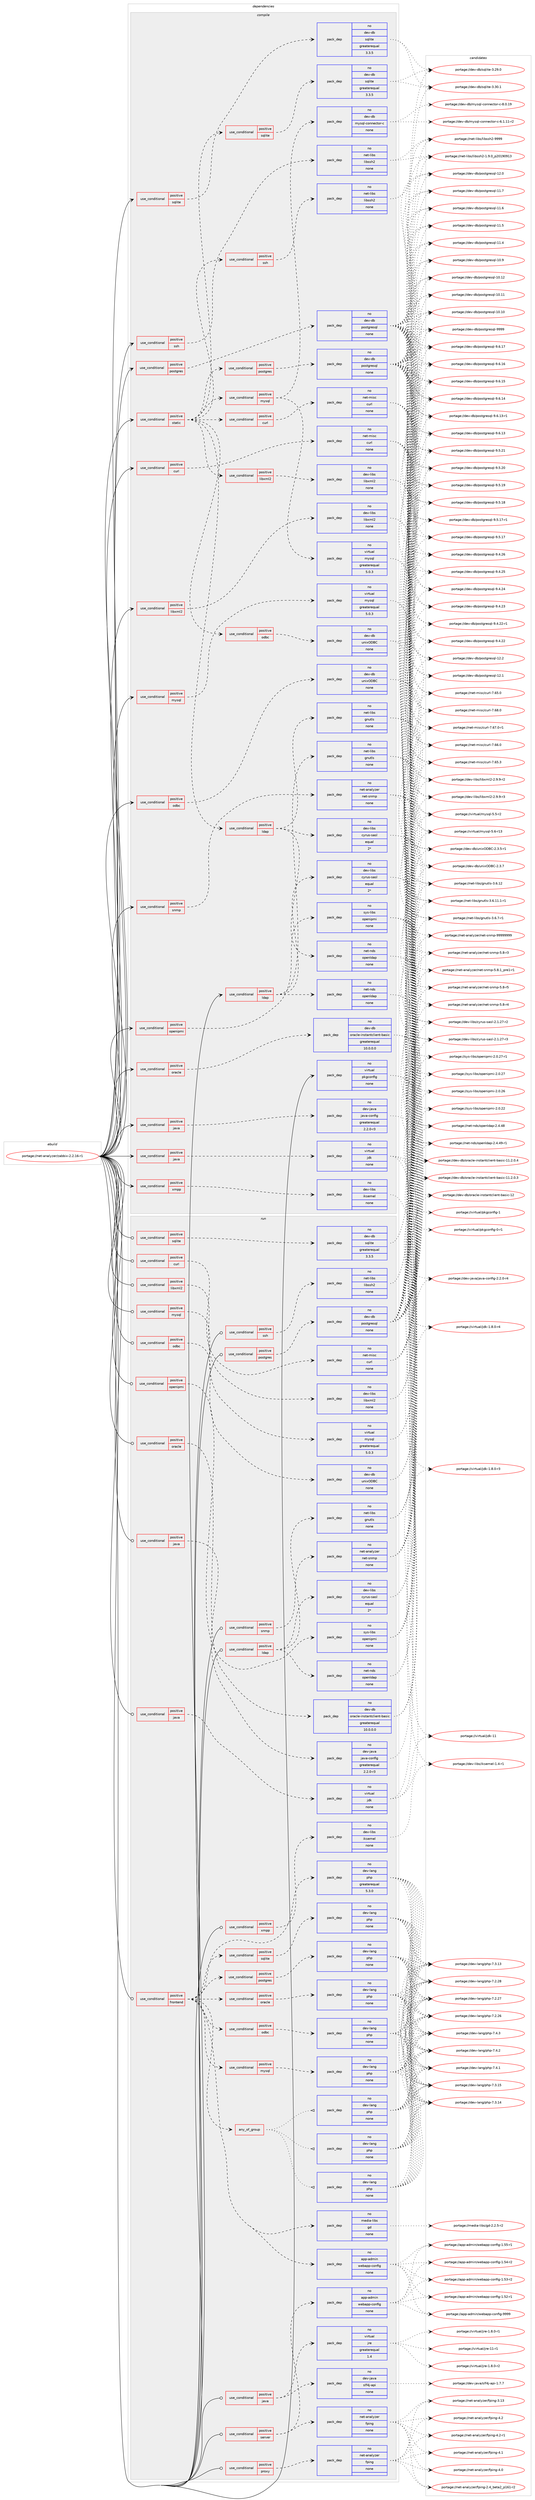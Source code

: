 digraph prolog {

# *************
# Graph options
# *************

newrank=true;
concentrate=true;
compound=true;
graph [rankdir=LR,fontname=Helvetica,fontsize=10,ranksep=1.5];#, ranksep=2.5, nodesep=0.2];
edge  [arrowhead=vee];
node  [fontname=Helvetica,fontsize=10];

# **********
# The ebuild
# **********

subgraph cluster_leftcol {
color=gray;
rank=same;
label=<<i>ebuild</i>>;
id [label="portage://net-analyzer/zabbix-2.2.16-r1", color=red, width=4, href="../net-analyzer/zabbix-2.2.16-r1.svg"];
}

# ****************
# The dependencies
# ****************

subgraph cluster_midcol {
color=gray;
label=<<i>dependencies</i>>;
subgraph cluster_compile {
fillcolor="#eeeeee";
style=filled;
label=<<i>compile</i>>;
subgraph cond30655 {
dependency138193 [label=<<TABLE BORDER="0" CELLBORDER="1" CELLSPACING="0" CELLPADDING="4"><TR><TD ROWSPAN="3" CELLPADDING="10">use_conditional</TD></TR><TR><TD>positive</TD></TR><TR><TD>curl</TD></TR></TABLE>>, shape=none, color=red];
subgraph pack105207 {
dependency138194 [label=<<TABLE BORDER="0" CELLBORDER="1" CELLSPACING="0" CELLPADDING="4" WIDTH="220"><TR><TD ROWSPAN="6" CELLPADDING="30">pack_dep</TD></TR><TR><TD WIDTH="110">no</TD></TR><TR><TD>net-misc</TD></TR><TR><TD>curl</TD></TR><TR><TD>none</TD></TR><TR><TD></TD></TR></TABLE>>, shape=none, color=blue];
}
dependency138193:e -> dependency138194:w [weight=20,style="dashed",arrowhead="vee"];
}
id:e -> dependency138193:w [weight=20,style="solid",arrowhead="vee"];
subgraph cond30656 {
dependency138195 [label=<<TABLE BORDER="0" CELLBORDER="1" CELLSPACING="0" CELLPADDING="4"><TR><TD ROWSPAN="3" CELLPADDING="10">use_conditional</TD></TR><TR><TD>positive</TD></TR><TR><TD>java</TD></TR></TABLE>>, shape=none, color=red];
subgraph pack105208 {
dependency138196 [label=<<TABLE BORDER="0" CELLBORDER="1" CELLSPACING="0" CELLPADDING="4" WIDTH="220"><TR><TD ROWSPAN="6" CELLPADDING="30">pack_dep</TD></TR><TR><TD WIDTH="110">no</TD></TR><TR><TD>dev-java</TD></TR><TR><TD>java-config</TD></TR><TR><TD>greaterequal</TD></TR><TR><TD>2.2.0-r3</TD></TR></TABLE>>, shape=none, color=blue];
}
dependency138195:e -> dependency138196:w [weight=20,style="dashed",arrowhead="vee"];
}
id:e -> dependency138195:w [weight=20,style="solid",arrowhead="vee"];
subgraph cond30657 {
dependency138197 [label=<<TABLE BORDER="0" CELLBORDER="1" CELLSPACING="0" CELLPADDING="4"><TR><TD ROWSPAN="3" CELLPADDING="10">use_conditional</TD></TR><TR><TD>positive</TD></TR><TR><TD>java</TD></TR></TABLE>>, shape=none, color=red];
subgraph pack105209 {
dependency138198 [label=<<TABLE BORDER="0" CELLBORDER="1" CELLSPACING="0" CELLPADDING="4" WIDTH="220"><TR><TD ROWSPAN="6" CELLPADDING="30">pack_dep</TD></TR><TR><TD WIDTH="110">no</TD></TR><TR><TD>virtual</TD></TR><TR><TD>jdk</TD></TR><TR><TD>none</TD></TR><TR><TD></TD></TR></TABLE>>, shape=none, color=blue];
}
dependency138197:e -> dependency138198:w [weight=20,style="dashed",arrowhead="vee"];
}
id:e -> dependency138197:w [weight=20,style="solid",arrowhead="vee"];
subgraph cond30658 {
dependency138199 [label=<<TABLE BORDER="0" CELLBORDER="1" CELLSPACING="0" CELLPADDING="4"><TR><TD ROWSPAN="3" CELLPADDING="10">use_conditional</TD></TR><TR><TD>positive</TD></TR><TR><TD>ldap</TD></TR></TABLE>>, shape=none, color=red];
subgraph pack105210 {
dependency138200 [label=<<TABLE BORDER="0" CELLBORDER="1" CELLSPACING="0" CELLPADDING="4" WIDTH="220"><TR><TD ROWSPAN="6" CELLPADDING="30">pack_dep</TD></TR><TR><TD WIDTH="110">no</TD></TR><TR><TD>net-nds</TD></TR><TR><TD>openldap</TD></TR><TR><TD>none</TD></TR><TR><TD></TD></TR></TABLE>>, shape=none, color=blue];
}
dependency138199:e -> dependency138200:w [weight=20,style="dashed",arrowhead="vee"];
subgraph pack105211 {
dependency138201 [label=<<TABLE BORDER="0" CELLBORDER="1" CELLSPACING="0" CELLPADDING="4" WIDTH="220"><TR><TD ROWSPAN="6" CELLPADDING="30">pack_dep</TD></TR><TR><TD WIDTH="110">no</TD></TR><TR><TD>dev-libs</TD></TR><TR><TD>cyrus-sasl</TD></TR><TR><TD>equal</TD></TR><TR><TD>2*</TD></TR></TABLE>>, shape=none, color=blue];
}
dependency138199:e -> dependency138201:w [weight=20,style="dashed",arrowhead="vee"];
subgraph pack105212 {
dependency138202 [label=<<TABLE BORDER="0" CELLBORDER="1" CELLSPACING="0" CELLPADDING="4" WIDTH="220"><TR><TD ROWSPAN="6" CELLPADDING="30">pack_dep</TD></TR><TR><TD WIDTH="110">no</TD></TR><TR><TD>net-libs</TD></TR><TR><TD>gnutls</TD></TR><TR><TD>none</TD></TR><TR><TD></TD></TR></TABLE>>, shape=none, color=blue];
}
dependency138199:e -> dependency138202:w [weight=20,style="dashed",arrowhead="vee"];
}
id:e -> dependency138199:w [weight=20,style="solid",arrowhead="vee"];
subgraph cond30659 {
dependency138203 [label=<<TABLE BORDER="0" CELLBORDER="1" CELLSPACING="0" CELLPADDING="4"><TR><TD ROWSPAN="3" CELLPADDING="10">use_conditional</TD></TR><TR><TD>positive</TD></TR><TR><TD>libxml2</TD></TR></TABLE>>, shape=none, color=red];
subgraph pack105213 {
dependency138204 [label=<<TABLE BORDER="0" CELLBORDER="1" CELLSPACING="0" CELLPADDING="4" WIDTH="220"><TR><TD ROWSPAN="6" CELLPADDING="30">pack_dep</TD></TR><TR><TD WIDTH="110">no</TD></TR><TR><TD>dev-libs</TD></TR><TR><TD>libxml2</TD></TR><TR><TD>none</TD></TR><TR><TD></TD></TR></TABLE>>, shape=none, color=blue];
}
dependency138203:e -> dependency138204:w [weight=20,style="dashed",arrowhead="vee"];
}
id:e -> dependency138203:w [weight=20,style="solid",arrowhead="vee"];
subgraph cond30660 {
dependency138205 [label=<<TABLE BORDER="0" CELLBORDER="1" CELLSPACING="0" CELLPADDING="4"><TR><TD ROWSPAN="3" CELLPADDING="10">use_conditional</TD></TR><TR><TD>positive</TD></TR><TR><TD>mysql</TD></TR></TABLE>>, shape=none, color=red];
subgraph pack105214 {
dependency138206 [label=<<TABLE BORDER="0" CELLBORDER="1" CELLSPACING="0" CELLPADDING="4" WIDTH="220"><TR><TD ROWSPAN="6" CELLPADDING="30">pack_dep</TD></TR><TR><TD WIDTH="110">no</TD></TR><TR><TD>virtual</TD></TR><TR><TD>mysql</TD></TR><TR><TD>greaterequal</TD></TR><TR><TD>5.0.3</TD></TR></TABLE>>, shape=none, color=blue];
}
dependency138205:e -> dependency138206:w [weight=20,style="dashed",arrowhead="vee"];
}
id:e -> dependency138205:w [weight=20,style="solid",arrowhead="vee"];
subgraph cond30661 {
dependency138207 [label=<<TABLE BORDER="0" CELLBORDER="1" CELLSPACING="0" CELLPADDING="4"><TR><TD ROWSPAN="3" CELLPADDING="10">use_conditional</TD></TR><TR><TD>positive</TD></TR><TR><TD>odbc</TD></TR></TABLE>>, shape=none, color=red];
subgraph pack105215 {
dependency138208 [label=<<TABLE BORDER="0" CELLBORDER="1" CELLSPACING="0" CELLPADDING="4" WIDTH="220"><TR><TD ROWSPAN="6" CELLPADDING="30">pack_dep</TD></TR><TR><TD WIDTH="110">no</TD></TR><TR><TD>dev-db</TD></TR><TR><TD>unixODBC</TD></TR><TR><TD>none</TD></TR><TR><TD></TD></TR></TABLE>>, shape=none, color=blue];
}
dependency138207:e -> dependency138208:w [weight=20,style="dashed",arrowhead="vee"];
}
id:e -> dependency138207:w [weight=20,style="solid",arrowhead="vee"];
subgraph cond30662 {
dependency138209 [label=<<TABLE BORDER="0" CELLBORDER="1" CELLSPACING="0" CELLPADDING="4"><TR><TD ROWSPAN="3" CELLPADDING="10">use_conditional</TD></TR><TR><TD>positive</TD></TR><TR><TD>openipmi</TD></TR></TABLE>>, shape=none, color=red];
subgraph pack105216 {
dependency138210 [label=<<TABLE BORDER="0" CELLBORDER="1" CELLSPACING="0" CELLPADDING="4" WIDTH="220"><TR><TD ROWSPAN="6" CELLPADDING="30">pack_dep</TD></TR><TR><TD WIDTH="110">no</TD></TR><TR><TD>sys-libs</TD></TR><TR><TD>openipmi</TD></TR><TR><TD>none</TD></TR><TR><TD></TD></TR></TABLE>>, shape=none, color=blue];
}
dependency138209:e -> dependency138210:w [weight=20,style="dashed",arrowhead="vee"];
}
id:e -> dependency138209:w [weight=20,style="solid",arrowhead="vee"];
subgraph cond30663 {
dependency138211 [label=<<TABLE BORDER="0" CELLBORDER="1" CELLSPACING="0" CELLPADDING="4"><TR><TD ROWSPAN="3" CELLPADDING="10">use_conditional</TD></TR><TR><TD>positive</TD></TR><TR><TD>oracle</TD></TR></TABLE>>, shape=none, color=red];
subgraph pack105217 {
dependency138212 [label=<<TABLE BORDER="0" CELLBORDER="1" CELLSPACING="0" CELLPADDING="4" WIDTH="220"><TR><TD ROWSPAN="6" CELLPADDING="30">pack_dep</TD></TR><TR><TD WIDTH="110">no</TD></TR><TR><TD>dev-db</TD></TR><TR><TD>oracle-instantclient-basic</TD></TR><TR><TD>greaterequal</TD></TR><TR><TD>10.0.0.0</TD></TR></TABLE>>, shape=none, color=blue];
}
dependency138211:e -> dependency138212:w [weight=20,style="dashed",arrowhead="vee"];
}
id:e -> dependency138211:w [weight=20,style="solid",arrowhead="vee"];
subgraph cond30664 {
dependency138213 [label=<<TABLE BORDER="0" CELLBORDER="1" CELLSPACING="0" CELLPADDING="4"><TR><TD ROWSPAN="3" CELLPADDING="10">use_conditional</TD></TR><TR><TD>positive</TD></TR><TR><TD>postgres</TD></TR></TABLE>>, shape=none, color=red];
subgraph pack105218 {
dependency138214 [label=<<TABLE BORDER="0" CELLBORDER="1" CELLSPACING="0" CELLPADDING="4" WIDTH="220"><TR><TD ROWSPAN="6" CELLPADDING="30">pack_dep</TD></TR><TR><TD WIDTH="110">no</TD></TR><TR><TD>dev-db</TD></TR><TR><TD>postgresql</TD></TR><TR><TD>none</TD></TR><TR><TD></TD></TR></TABLE>>, shape=none, color=blue];
}
dependency138213:e -> dependency138214:w [weight=20,style="dashed",arrowhead="vee"];
}
id:e -> dependency138213:w [weight=20,style="solid",arrowhead="vee"];
subgraph cond30665 {
dependency138215 [label=<<TABLE BORDER="0" CELLBORDER="1" CELLSPACING="0" CELLPADDING="4"><TR><TD ROWSPAN="3" CELLPADDING="10">use_conditional</TD></TR><TR><TD>positive</TD></TR><TR><TD>snmp</TD></TR></TABLE>>, shape=none, color=red];
subgraph pack105219 {
dependency138216 [label=<<TABLE BORDER="0" CELLBORDER="1" CELLSPACING="0" CELLPADDING="4" WIDTH="220"><TR><TD ROWSPAN="6" CELLPADDING="30">pack_dep</TD></TR><TR><TD WIDTH="110">no</TD></TR><TR><TD>net-analyzer</TD></TR><TR><TD>net-snmp</TD></TR><TR><TD>none</TD></TR><TR><TD></TD></TR></TABLE>>, shape=none, color=blue];
}
dependency138215:e -> dependency138216:w [weight=20,style="dashed",arrowhead="vee"];
}
id:e -> dependency138215:w [weight=20,style="solid",arrowhead="vee"];
subgraph cond30666 {
dependency138217 [label=<<TABLE BORDER="0" CELLBORDER="1" CELLSPACING="0" CELLPADDING="4"><TR><TD ROWSPAN="3" CELLPADDING="10">use_conditional</TD></TR><TR><TD>positive</TD></TR><TR><TD>sqlite</TD></TR></TABLE>>, shape=none, color=red];
subgraph pack105220 {
dependency138218 [label=<<TABLE BORDER="0" CELLBORDER="1" CELLSPACING="0" CELLPADDING="4" WIDTH="220"><TR><TD ROWSPAN="6" CELLPADDING="30">pack_dep</TD></TR><TR><TD WIDTH="110">no</TD></TR><TR><TD>dev-db</TD></TR><TR><TD>sqlite</TD></TR><TR><TD>greaterequal</TD></TR><TR><TD>3.3.5</TD></TR></TABLE>>, shape=none, color=blue];
}
dependency138217:e -> dependency138218:w [weight=20,style="dashed",arrowhead="vee"];
}
id:e -> dependency138217:w [weight=20,style="solid",arrowhead="vee"];
subgraph cond30667 {
dependency138219 [label=<<TABLE BORDER="0" CELLBORDER="1" CELLSPACING="0" CELLPADDING="4"><TR><TD ROWSPAN="3" CELLPADDING="10">use_conditional</TD></TR><TR><TD>positive</TD></TR><TR><TD>ssh</TD></TR></TABLE>>, shape=none, color=red];
subgraph pack105221 {
dependency138220 [label=<<TABLE BORDER="0" CELLBORDER="1" CELLSPACING="0" CELLPADDING="4" WIDTH="220"><TR><TD ROWSPAN="6" CELLPADDING="30">pack_dep</TD></TR><TR><TD WIDTH="110">no</TD></TR><TR><TD>net-libs</TD></TR><TR><TD>libssh2</TD></TR><TR><TD>none</TD></TR><TR><TD></TD></TR></TABLE>>, shape=none, color=blue];
}
dependency138219:e -> dependency138220:w [weight=20,style="dashed",arrowhead="vee"];
}
id:e -> dependency138219:w [weight=20,style="solid",arrowhead="vee"];
subgraph cond30668 {
dependency138221 [label=<<TABLE BORDER="0" CELLBORDER="1" CELLSPACING="0" CELLPADDING="4"><TR><TD ROWSPAN="3" CELLPADDING="10">use_conditional</TD></TR><TR><TD>positive</TD></TR><TR><TD>static</TD></TR></TABLE>>, shape=none, color=red];
subgraph cond30669 {
dependency138222 [label=<<TABLE BORDER="0" CELLBORDER="1" CELLSPACING="0" CELLPADDING="4"><TR><TD ROWSPAN="3" CELLPADDING="10">use_conditional</TD></TR><TR><TD>positive</TD></TR><TR><TD>ldap</TD></TR></TABLE>>, shape=none, color=red];
subgraph pack105222 {
dependency138223 [label=<<TABLE BORDER="0" CELLBORDER="1" CELLSPACING="0" CELLPADDING="4" WIDTH="220"><TR><TD ROWSPAN="6" CELLPADDING="30">pack_dep</TD></TR><TR><TD WIDTH="110">no</TD></TR><TR><TD>net-nds</TD></TR><TR><TD>openldap</TD></TR><TR><TD>none</TD></TR><TR><TD></TD></TR></TABLE>>, shape=none, color=blue];
}
dependency138222:e -> dependency138223:w [weight=20,style="dashed",arrowhead="vee"];
subgraph pack105223 {
dependency138224 [label=<<TABLE BORDER="0" CELLBORDER="1" CELLSPACING="0" CELLPADDING="4" WIDTH="220"><TR><TD ROWSPAN="6" CELLPADDING="30">pack_dep</TD></TR><TR><TD WIDTH="110">no</TD></TR><TR><TD>dev-libs</TD></TR><TR><TD>cyrus-sasl</TD></TR><TR><TD>equal</TD></TR><TR><TD>2*</TD></TR></TABLE>>, shape=none, color=blue];
}
dependency138222:e -> dependency138224:w [weight=20,style="dashed",arrowhead="vee"];
subgraph pack105224 {
dependency138225 [label=<<TABLE BORDER="0" CELLBORDER="1" CELLSPACING="0" CELLPADDING="4" WIDTH="220"><TR><TD ROWSPAN="6" CELLPADDING="30">pack_dep</TD></TR><TR><TD WIDTH="110">no</TD></TR><TR><TD>net-libs</TD></TR><TR><TD>gnutls</TD></TR><TR><TD>none</TD></TR><TR><TD></TD></TR></TABLE>>, shape=none, color=blue];
}
dependency138222:e -> dependency138225:w [weight=20,style="dashed",arrowhead="vee"];
}
dependency138221:e -> dependency138222:w [weight=20,style="dashed",arrowhead="vee"];
subgraph cond30670 {
dependency138226 [label=<<TABLE BORDER="0" CELLBORDER="1" CELLSPACING="0" CELLPADDING="4"><TR><TD ROWSPAN="3" CELLPADDING="10">use_conditional</TD></TR><TR><TD>positive</TD></TR><TR><TD>mysql</TD></TR></TABLE>>, shape=none, color=red];
subgraph pack105225 {
dependency138227 [label=<<TABLE BORDER="0" CELLBORDER="1" CELLSPACING="0" CELLPADDING="4" WIDTH="220"><TR><TD ROWSPAN="6" CELLPADDING="30">pack_dep</TD></TR><TR><TD WIDTH="110">no</TD></TR><TR><TD>virtual</TD></TR><TR><TD>mysql</TD></TR><TR><TD>greaterequal</TD></TR><TR><TD>5.0.3</TD></TR></TABLE>>, shape=none, color=blue];
}
dependency138226:e -> dependency138227:w [weight=20,style="dashed",arrowhead="vee"];
subgraph pack105226 {
dependency138228 [label=<<TABLE BORDER="0" CELLBORDER="1" CELLSPACING="0" CELLPADDING="4" WIDTH="220"><TR><TD ROWSPAN="6" CELLPADDING="30">pack_dep</TD></TR><TR><TD WIDTH="110">no</TD></TR><TR><TD>dev-db</TD></TR><TR><TD>mysql-connector-c</TD></TR><TR><TD>none</TD></TR><TR><TD></TD></TR></TABLE>>, shape=none, color=blue];
}
dependency138226:e -> dependency138228:w [weight=20,style="dashed",arrowhead="vee"];
}
dependency138221:e -> dependency138226:w [weight=20,style="dashed",arrowhead="vee"];
subgraph cond30671 {
dependency138229 [label=<<TABLE BORDER="0" CELLBORDER="1" CELLSPACING="0" CELLPADDING="4"><TR><TD ROWSPAN="3" CELLPADDING="10">use_conditional</TD></TR><TR><TD>positive</TD></TR><TR><TD>sqlite</TD></TR></TABLE>>, shape=none, color=red];
subgraph pack105227 {
dependency138230 [label=<<TABLE BORDER="0" CELLBORDER="1" CELLSPACING="0" CELLPADDING="4" WIDTH="220"><TR><TD ROWSPAN="6" CELLPADDING="30">pack_dep</TD></TR><TR><TD WIDTH="110">no</TD></TR><TR><TD>dev-db</TD></TR><TR><TD>sqlite</TD></TR><TR><TD>greaterequal</TD></TR><TR><TD>3.3.5</TD></TR></TABLE>>, shape=none, color=blue];
}
dependency138229:e -> dependency138230:w [weight=20,style="dashed",arrowhead="vee"];
}
dependency138221:e -> dependency138229:w [weight=20,style="dashed",arrowhead="vee"];
subgraph cond30672 {
dependency138231 [label=<<TABLE BORDER="0" CELLBORDER="1" CELLSPACING="0" CELLPADDING="4"><TR><TD ROWSPAN="3" CELLPADDING="10">use_conditional</TD></TR><TR><TD>positive</TD></TR><TR><TD>postgres</TD></TR></TABLE>>, shape=none, color=red];
subgraph pack105228 {
dependency138232 [label=<<TABLE BORDER="0" CELLBORDER="1" CELLSPACING="0" CELLPADDING="4" WIDTH="220"><TR><TD ROWSPAN="6" CELLPADDING="30">pack_dep</TD></TR><TR><TD WIDTH="110">no</TD></TR><TR><TD>dev-db</TD></TR><TR><TD>postgresql</TD></TR><TR><TD>none</TD></TR><TR><TD></TD></TR></TABLE>>, shape=none, color=blue];
}
dependency138231:e -> dependency138232:w [weight=20,style="dashed",arrowhead="vee"];
}
dependency138221:e -> dependency138231:w [weight=20,style="dashed",arrowhead="vee"];
subgraph cond30673 {
dependency138233 [label=<<TABLE BORDER="0" CELLBORDER="1" CELLSPACING="0" CELLPADDING="4"><TR><TD ROWSPAN="3" CELLPADDING="10">use_conditional</TD></TR><TR><TD>positive</TD></TR><TR><TD>libxml2</TD></TR></TABLE>>, shape=none, color=red];
subgraph pack105229 {
dependency138234 [label=<<TABLE BORDER="0" CELLBORDER="1" CELLSPACING="0" CELLPADDING="4" WIDTH="220"><TR><TD ROWSPAN="6" CELLPADDING="30">pack_dep</TD></TR><TR><TD WIDTH="110">no</TD></TR><TR><TD>dev-libs</TD></TR><TR><TD>libxml2</TD></TR><TR><TD>none</TD></TR><TR><TD></TD></TR></TABLE>>, shape=none, color=blue];
}
dependency138233:e -> dependency138234:w [weight=20,style="dashed",arrowhead="vee"];
}
dependency138221:e -> dependency138233:w [weight=20,style="dashed",arrowhead="vee"];
subgraph cond30674 {
dependency138235 [label=<<TABLE BORDER="0" CELLBORDER="1" CELLSPACING="0" CELLPADDING="4"><TR><TD ROWSPAN="3" CELLPADDING="10">use_conditional</TD></TR><TR><TD>positive</TD></TR><TR><TD>curl</TD></TR></TABLE>>, shape=none, color=red];
subgraph pack105230 {
dependency138236 [label=<<TABLE BORDER="0" CELLBORDER="1" CELLSPACING="0" CELLPADDING="4" WIDTH="220"><TR><TD ROWSPAN="6" CELLPADDING="30">pack_dep</TD></TR><TR><TD WIDTH="110">no</TD></TR><TR><TD>net-misc</TD></TR><TR><TD>curl</TD></TR><TR><TD>none</TD></TR><TR><TD></TD></TR></TABLE>>, shape=none, color=blue];
}
dependency138235:e -> dependency138236:w [weight=20,style="dashed",arrowhead="vee"];
}
dependency138221:e -> dependency138235:w [weight=20,style="dashed",arrowhead="vee"];
subgraph cond30675 {
dependency138237 [label=<<TABLE BORDER="0" CELLBORDER="1" CELLSPACING="0" CELLPADDING="4"><TR><TD ROWSPAN="3" CELLPADDING="10">use_conditional</TD></TR><TR><TD>positive</TD></TR><TR><TD>ssh</TD></TR></TABLE>>, shape=none, color=red];
subgraph pack105231 {
dependency138238 [label=<<TABLE BORDER="0" CELLBORDER="1" CELLSPACING="0" CELLPADDING="4" WIDTH="220"><TR><TD ROWSPAN="6" CELLPADDING="30">pack_dep</TD></TR><TR><TD WIDTH="110">no</TD></TR><TR><TD>net-libs</TD></TR><TR><TD>libssh2</TD></TR><TR><TD>none</TD></TR><TR><TD></TD></TR></TABLE>>, shape=none, color=blue];
}
dependency138237:e -> dependency138238:w [weight=20,style="dashed",arrowhead="vee"];
}
dependency138221:e -> dependency138237:w [weight=20,style="dashed",arrowhead="vee"];
subgraph cond30676 {
dependency138239 [label=<<TABLE BORDER="0" CELLBORDER="1" CELLSPACING="0" CELLPADDING="4"><TR><TD ROWSPAN="3" CELLPADDING="10">use_conditional</TD></TR><TR><TD>positive</TD></TR><TR><TD>odbc</TD></TR></TABLE>>, shape=none, color=red];
subgraph pack105232 {
dependency138240 [label=<<TABLE BORDER="0" CELLBORDER="1" CELLSPACING="0" CELLPADDING="4" WIDTH="220"><TR><TD ROWSPAN="6" CELLPADDING="30">pack_dep</TD></TR><TR><TD WIDTH="110">no</TD></TR><TR><TD>dev-db</TD></TR><TR><TD>unixODBC</TD></TR><TR><TD>none</TD></TR><TR><TD></TD></TR></TABLE>>, shape=none, color=blue];
}
dependency138239:e -> dependency138240:w [weight=20,style="dashed",arrowhead="vee"];
}
dependency138221:e -> dependency138239:w [weight=20,style="dashed",arrowhead="vee"];
}
id:e -> dependency138221:w [weight=20,style="solid",arrowhead="vee"];
subgraph cond30677 {
dependency138241 [label=<<TABLE BORDER="0" CELLBORDER="1" CELLSPACING="0" CELLPADDING="4"><TR><TD ROWSPAN="3" CELLPADDING="10">use_conditional</TD></TR><TR><TD>positive</TD></TR><TR><TD>xmpp</TD></TR></TABLE>>, shape=none, color=red];
subgraph pack105233 {
dependency138242 [label=<<TABLE BORDER="0" CELLBORDER="1" CELLSPACING="0" CELLPADDING="4" WIDTH="220"><TR><TD ROWSPAN="6" CELLPADDING="30">pack_dep</TD></TR><TR><TD WIDTH="110">no</TD></TR><TR><TD>dev-libs</TD></TR><TR><TD>iksemel</TD></TR><TR><TD>none</TD></TR><TR><TD></TD></TR></TABLE>>, shape=none, color=blue];
}
dependency138241:e -> dependency138242:w [weight=20,style="dashed",arrowhead="vee"];
}
id:e -> dependency138241:w [weight=20,style="solid",arrowhead="vee"];
subgraph pack105234 {
dependency138243 [label=<<TABLE BORDER="0" CELLBORDER="1" CELLSPACING="0" CELLPADDING="4" WIDTH="220"><TR><TD ROWSPAN="6" CELLPADDING="30">pack_dep</TD></TR><TR><TD WIDTH="110">no</TD></TR><TR><TD>virtual</TD></TR><TR><TD>pkgconfig</TD></TR><TR><TD>none</TD></TR><TR><TD></TD></TR></TABLE>>, shape=none, color=blue];
}
id:e -> dependency138243:w [weight=20,style="solid",arrowhead="vee"];
}
subgraph cluster_compileandrun {
fillcolor="#eeeeee";
style=filled;
label=<<i>compile and run</i>>;
}
subgraph cluster_run {
fillcolor="#eeeeee";
style=filled;
label=<<i>run</i>>;
subgraph cond30678 {
dependency138244 [label=<<TABLE BORDER="0" CELLBORDER="1" CELLSPACING="0" CELLPADDING="4"><TR><TD ROWSPAN="3" CELLPADDING="10">use_conditional</TD></TR><TR><TD>positive</TD></TR><TR><TD>curl</TD></TR></TABLE>>, shape=none, color=red];
subgraph pack105235 {
dependency138245 [label=<<TABLE BORDER="0" CELLBORDER="1" CELLSPACING="0" CELLPADDING="4" WIDTH="220"><TR><TD ROWSPAN="6" CELLPADDING="30">pack_dep</TD></TR><TR><TD WIDTH="110">no</TD></TR><TR><TD>net-misc</TD></TR><TR><TD>curl</TD></TR><TR><TD>none</TD></TR><TR><TD></TD></TR></TABLE>>, shape=none, color=blue];
}
dependency138244:e -> dependency138245:w [weight=20,style="dashed",arrowhead="vee"];
}
id:e -> dependency138244:w [weight=20,style="solid",arrowhead="odot"];
subgraph cond30679 {
dependency138246 [label=<<TABLE BORDER="0" CELLBORDER="1" CELLSPACING="0" CELLPADDING="4"><TR><TD ROWSPAN="3" CELLPADDING="10">use_conditional</TD></TR><TR><TD>positive</TD></TR><TR><TD>frontend</TD></TR></TABLE>>, shape=none, color=red];
subgraph pack105236 {
dependency138247 [label=<<TABLE BORDER="0" CELLBORDER="1" CELLSPACING="0" CELLPADDING="4" WIDTH="220"><TR><TD ROWSPAN="6" CELLPADDING="30">pack_dep</TD></TR><TR><TD WIDTH="110">no</TD></TR><TR><TD>dev-lang</TD></TR><TR><TD>php</TD></TR><TR><TD>greaterequal</TD></TR><TR><TD>5.3.0</TD></TR></TABLE>>, shape=none, color=blue];
}
dependency138246:e -> dependency138247:w [weight=20,style="dashed",arrowhead="vee"];
subgraph any2204 {
dependency138248 [label=<<TABLE BORDER="0" CELLBORDER="1" CELLSPACING="0" CELLPADDING="4"><TR><TD CELLPADDING="10">any_of_group</TD></TR></TABLE>>, shape=none, color=red];subgraph pack105237 {
dependency138249 [label=<<TABLE BORDER="0" CELLBORDER="1" CELLSPACING="0" CELLPADDING="4" WIDTH="220"><TR><TD ROWSPAN="6" CELLPADDING="30">pack_dep</TD></TR><TR><TD WIDTH="110">no</TD></TR><TR><TD>dev-lang</TD></TR><TR><TD>php</TD></TR><TR><TD>none</TD></TR><TR><TD></TD></TR></TABLE>>, shape=none, color=blue];
}
dependency138248:e -> dependency138249:w [weight=20,style="dotted",arrowhead="oinv"];
subgraph pack105238 {
dependency138250 [label=<<TABLE BORDER="0" CELLBORDER="1" CELLSPACING="0" CELLPADDING="4" WIDTH="220"><TR><TD ROWSPAN="6" CELLPADDING="30">pack_dep</TD></TR><TR><TD WIDTH="110">no</TD></TR><TR><TD>dev-lang</TD></TR><TR><TD>php</TD></TR><TR><TD>none</TD></TR><TR><TD></TD></TR></TABLE>>, shape=none, color=blue];
}
dependency138248:e -> dependency138250:w [weight=20,style="dotted",arrowhead="oinv"];
subgraph pack105239 {
dependency138251 [label=<<TABLE BORDER="0" CELLBORDER="1" CELLSPACING="0" CELLPADDING="4" WIDTH="220"><TR><TD ROWSPAN="6" CELLPADDING="30">pack_dep</TD></TR><TR><TD WIDTH="110">no</TD></TR><TR><TD>dev-lang</TD></TR><TR><TD>php</TD></TR><TR><TD>none</TD></TR><TR><TD></TD></TR></TABLE>>, shape=none, color=blue];
}
dependency138248:e -> dependency138251:w [weight=20,style="dotted",arrowhead="oinv"];
}
dependency138246:e -> dependency138248:w [weight=20,style="dashed",arrowhead="vee"];
subgraph cond30680 {
dependency138252 [label=<<TABLE BORDER="0" CELLBORDER="1" CELLSPACING="0" CELLPADDING="4"><TR><TD ROWSPAN="3" CELLPADDING="10">use_conditional</TD></TR><TR><TD>positive</TD></TR><TR><TD>mysql</TD></TR></TABLE>>, shape=none, color=red];
subgraph pack105240 {
dependency138253 [label=<<TABLE BORDER="0" CELLBORDER="1" CELLSPACING="0" CELLPADDING="4" WIDTH="220"><TR><TD ROWSPAN="6" CELLPADDING="30">pack_dep</TD></TR><TR><TD WIDTH="110">no</TD></TR><TR><TD>dev-lang</TD></TR><TR><TD>php</TD></TR><TR><TD>none</TD></TR><TR><TD></TD></TR></TABLE>>, shape=none, color=blue];
}
dependency138252:e -> dependency138253:w [weight=20,style="dashed",arrowhead="vee"];
}
dependency138246:e -> dependency138252:w [weight=20,style="dashed",arrowhead="vee"];
subgraph cond30681 {
dependency138254 [label=<<TABLE BORDER="0" CELLBORDER="1" CELLSPACING="0" CELLPADDING="4"><TR><TD ROWSPAN="3" CELLPADDING="10">use_conditional</TD></TR><TR><TD>positive</TD></TR><TR><TD>odbc</TD></TR></TABLE>>, shape=none, color=red];
subgraph pack105241 {
dependency138255 [label=<<TABLE BORDER="0" CELLBORDER="1" CELLSPACING="0" CELLPADDING="4" WIDTH="220"><TR><TD ROWSPAN="6" CELLPADDING="30">pack_dep</TD></TR><TR><TD WIDTH="110">no</TD></TR><TR><TD>dev-lang</TD></TR><TR><TD>php</TD></TR><TR><TD>none</TD></TR><TR><TD></TD></TR></TABLE>>, shape=none, color=blue];
}
dependency138254:e -> dependency138255:w [weight=20,style="dashed",arrowhead="vee"];
}
dependency138246:e -> dependency138254:w [weight=20,style="dashed",arrowhead="vee"];
subgraph cond30682 {
dependency138256 [label=<<TABLE BORDER="0" CELLBORDER="1" CELLSPACING="0" CELLPADDING="4"><TR><TD ROWSPAN="3" CELLPADDING="10">use_conditional</TD></TR><TR><TD>positive</TD></TR><TR><TD>oracle</TD></TR></TABLE>>, shape=none, color=red];
subgraph pack105242 {
dependency138257 [label=<<TABLE BORDER="0" CELLBORDER="1" CELLSPACING="0" CELLPADDING="4" WIDTH="220"><TR><TD ROWSPAN="6" CELLPADDING="30">pack_dep</TD></TR><TR><TD WIDTH="110">no</TD></TR><TR><TD>dev-lang</TD></TR><TR><TD>php</TD></TR><TR><TD>none</TD></TR><TR><TD></TD></TR></TABLE>>, shape=none, color=blue];
}
dependency138256:e -> dependency138257:w [weight=20,style="dashed",arrowhead="vee"];
}
dependency138246:e -> dependency138256:w [weight=20,style="dashed",arrowhead="vee"];
subgraph cond30683 {
dependency138258 [label=<<TABLE BORDER="0" CELLBORDER="1" CELLSPACING="0" CELLPADDING="4"><TR><TD ROWSPAN="3" CELLPADDING="10">use_conditional</TD></TR><TR><TD>positive</TD></TR><TR><TD>postgres</TD></TR></TABLE>>, shape=none, color=red];
subgraph pack105243 {
dependency138259 [label=<<TABLE BORDER="0" CELLBORDER="1" CELLSPACING="0" CELLPADDING="4" WIDTH="220"><TR><TD ROWSPAN="6" CELLPADDING="30">pack_dep</TD></TR><TR><TD WIDTH="110">no</TD></TR><TR><TD>dev-lang</TD></TR><TR><TD>php</TD></TR><TR><TD>none</TD></TR><TR><TD></TD></TR></TABLE>>, shape=none, color=blue];
}
dependency138258:e -> dependency138259:w [weight=20,style="dashed",arrowhead="vee"];
}
dependency138246:e -> dependency138258:w [weight=20,style="dashed",arrowhead="vee"];
subgraph cond30684 {
dependency138260 [label=<<TABLE BORDER="0" CELLBORDER="1" CELLSPACING="0" CELLPADDING="4"><TR><TD ROWSPAN="3" CELLPADDING="10">use_conditional</TD></TR><TR><TD>positive</TD></TR><TR><TD>sqlite</TD></TR></TABLE>>, shape=none, color=red];
subgraph pack105244 {
dependency138261 [label=<<TABLE BORDER="0" CELLBORDER="1" CELLSPACING="0" CELLPADDING="4" WIDTH="220"><TR><TD ROWSPAN="6" CELLPADDING="30">pack_dep</TD></TR><TR><TD WIDTH="110">no</TD></TR><TR><TD>dev-lang</TD></TR><TR><TD>php</TD></TR><TR><TD>none</TD></TR><TR><TD></TD></TR></TABLE>>, shape=none, color=blue];
}
dependency138260:e -> dependency138261:w [weight=20,style="dashed",arrowhead="vee"];
}
dependency138246:e -> dependency138260:w [weight=20,style="dashed",arrowhead="vee"];
subgraph pack105245 {
dependency138262 [label=<<TABLE BORDER="0" CELLBORDER="1" CELLSPACING="0" CELLPADDING="4" WIDTH="220"><TR><TD ROWSPAN="6" CELLPADDING="30">pack_dep</TD></TR><TR><TD WIDTH="110">no</TD></TR><TR><TD>media-libs</TD></TR><TR><TD>gd</TD></TR><TR><TD>none</TD></TR><TR><TD></TD></TR></TABLE>>, shape=none, color=blue];
}
dependency138246:e -> dependency138262:w [weight=20,style="dashed",arrowhead="vee"];
subgraph pack105246 {
dependency138263 [label=<<TABLE BORDER="0" CELLBORDER="1" CELLSPACING="0" CELLPADDING="4" WIDTH="220"><TR><TD ROWSPAN="6" CELLPADDING="30">pack_dep</TD></TR><TR><TD WIDTH="110">no</TD></TR><TR><TD>app-admin</TD></TR><TR><TD>webapp-config</TD></TR><TR><TD>none</TD></TR><TR><TD></TD></TR></TABLE>>, shape=none, color=blue];
}
dependency138246:e -> dependency138263:w [weight=20,style="dashed",arrowhead="vee"];
}
id:e -> dependency138246:w [weight=20,style="solid",arrowhead="odot"];
subgraph cond30685 {
dependency138264 [label=<<TABLE BORDER="0" CELLBORDER="1" CELLSPACING="0" CELLPADDING="4"><TR><TD ROWSPAN="3" CELLPADDING="10">use_conditional</TD></TR><TR><TD>positive</TD></TR><TR><TD>java</TD></TR></TABLE>>, shape=none, color=red];
subgraph pack105247 {
dependency138265 [label=<<TABLE BORDER="0" CELLBORDER="1" CELLSPACING="0" CELLPADDING="4" WIDTH="220"><TR><TD ROWSPAN="6" CELLPADDING="30">pack_dep</TD></TR><TR><TD WIDTH="110">no</TD></TR><TR><TD>dev-java</TD></TR><TR><TD>java-config</TD></TR><TR><TD>greaterequal</TD></TR><TR><TD>2.2.0-r3</TD></TR></TABLE>>, shape=none, color=blue];
}
dependency138264:e -> dependency138265:w [weight=20,style="dashed",arrowhead="vee"];
}
id:e -> dependency138264:w [weight=20,style="solid",arrowhead="odot"];
subgraph cond30686 {
dependency138266 [label=<<TABLE BORDER="0" CELLBORDER="1" CELLSPACING="0" CELLPADDING="4"><TR><TD ROWSPAN="3" CELLPADDING="10">use_conditional</TD></TR><TR><TD>positive</TD></TR><TR><TD>java</TD></TR></TABLE>>, shape=none, color=red];
subgraph pack105248 {
dependency138267 [label=<<TABLE BORDER="0" CELLBORDER="1" CELLSPACING="0" CELLPADDING="4" WIDTH="220"><TR><TD ROWSPAN="6" CELLPADDING="30">pack_dep</TD></TR><TR><TD WIDTH="110">no</TD></TR><TR><TD>virtual</TD></TR><TR><TD>jdk</TD></TR><TR><TD>none</TD></TR><TR><TD></TD></TR></TABLE>>, shape=none, color=blue];
}
dependency138266:e -> dependency138267:w [weight=20,style="dashed",arrowhead="vee"];
}
id:e -> dependency138266:w [weight=20,style="solid",arrowhead="odot"];
subgraph cond30687 {
dependency138268 [label=<<TABLE BORDER="0" CELLBORDER="1" CELLSPACING="0" CELLPADDING="4"><TR><TD ROWSPAN="3" CELLPADDING="10">use_conditional</TD></TR><TR><TD>positive</TD></TR><TR><TD>java</TD></TR></TABLE>>, shape=none, color=red];
subgraph pack105249 {
dependency138269 [label=<<TABLE BORDER="0" CELLBORDER="1" CELLSPACING="0" CELLPADDING="4" WIDTH="220"><TR><TD ROWSPAN="6" CELLPADDING="30">pack_dep</TD></TR><TR><TD WIDTH="110">no</TD></TR><TR><TD>virtual</TD></TR><TR><TD>jre</TD></TR><TR><TD>greaterequal</TD></TR><TR><TD>1.4</TD></TR></TABLE>>, shape=none, color=blue];
}
dependency138268:e -> dependency138269:w [weight=20,style="dashed",arrowhead="vee"];
subgraph pack105250 {
dependency138270 [label=<<TABLE BORDER="0" CELLBORDER="1" CELLSPACING="0" CELLPADDING="4" WIDTH="220"><TR><TD ROWSPAN="6" CELLPADDING="30">pack_dep</TD></TR><TR><TD WIDTH="110">no</TD></TR><TR><TD>dev-java</TD></TR><TR><TD>slf4j-api</TD></TR><TR><TD>none</TD></TR><TR><TD></TD></TR></TABLE>>, shape=none, color=blue];
}
dependency138268:e -> dependency138270:w [weight=20,style="dashed",arrowhead="vee"];
}
id:e -> dependency138268:w [weight=20,style="solid",arrowhead="odot"];
subgraph cond30688 {
dependency138271 [label=<<TABLE BORDER="0" CELLBORDER="1" CELLSPACING="0" CELLPADDING="4"><TR><TD ROWSPAN="3" CELLPADDING="10">use_conditional</TD></TR><TR><TD>positive</TD></TR><TR><TD>ldap</TD></TR></TABLE>>, shape=none, color=red];
subgraph pack105251 {
dependency138272 [label=<<TABLE BORDER="0" CELLBORDER="1" CELLSPACING="0" CELLPADDING="4" WIDTH="220"><TR><TD ROWSPAN="6" CELLPADDING="30">pack_dep</TD></TR><TR><TD WIDTH="110">no</TD></TR><TR><TD>net-nds</TD></TR><TR><TD>openldap</TD></TR><TR><TD>none</TD></TR><TR><TD></TD></TR></TABLE>>, shape=none, color=blue];
}
dependency138271:e -> dependency138272:w [weight=20,style="dashed",arrowhead="vee"];
subgraph pack105252 {
dependency138273 [label=<<TABLE BORDER="0" CELLBORDER="1" CELLSPACING="0" CELLPADDING="4" WIDTH="220"><TR><TD ROWSPAN="6" CELLPADDING="30">pack_dep</TD></TR><TR><TD WIDTH="110">no</TD></TR><TR><TD>dev-libs</TD></TR><TR><TD>cyrus-sasl</TD></TR><TR><TD>equal</TD></TR><TR><TD>2*</TD></TR></TABLE>>, shape=none, color=blue];
}
dependency138271:e -> dependency138273:w [weight=20,style="dashed",arrowhead="vee"];
subgraph pack105253 {
dependency138274 [label=<<TABLE BORDER="0" CELLBORDER="1" CELLSPACING="0" CELLPADDING="4" WIDTH="220"><TR><TD ROWSPAN="6" CELLPADDING="30">pack_dep</TD></TR><TR><TD WIDTH="110">no</TD></TR><TR><TD>net-libs</TD></TR><TR><TD>gnutls</TD></TR><TR><TD>none</TD></TR><TR><TD></TD></TR></TABLE>>, shape=none, color=blue];
}
dependency138271:e -> dependency138274:w [weight=20,style="dashed",arrowhead="vee"];
}
id:e -> dependency138271:w [weight=20,style="solid",arrowhead="odot"];
subgraph cond30689 {
dependency138275 [label=<<TABLE BORDER="0" CELLBORDER="1" CELLSPACING="0" CELLPADDING="4"><TR><TD ROWSPAN="3" CELLPADDING="10">use_conditional</TD></TR><TR><TD>positive</TD></TR><TR><TD>libxml2</TD></TR></TABLE>>, shape=none, color=red];
subgraph pack105254 {
dependency138276 [label=<<TABLE BORDER="0" CELLBORDER="1" CELLSPACING="0" CELLPADDING="4" WIDTH="220"><TR><TD ROWSPAN="6" CELLPADDING="30">pack_dep</TD></TR><TR><TD WIDTH="110">no</TD></TR><TR><TD>dev-libs</TD></TR><TR><TD>libxml2</TD></TR><TR><TD>none</TD></TR><TR><TD></TD></TR></TABLE>>, shape=none, color=blue];
}
dependency138275:e -> dependency138276:w [weight=20,style="dashed",arrowhead="vee"];
}
id:e -> dependency138275:w [weight=20,style="solid",arrowhead="odot"];
subgraph cond30690 {
dependency138277 [label=<<TABLE BORDER="0" CELLBORDER="1" CELLSPACING="0" CELLPADDING="4"><TR><TD ROWSPAN="3" CELLPADDING="10">use_conditional</TD></TR><TR><TD>positive</TD></TR><TR><TD>mysql</TD></TR></TABLE>>, shape=none, color=red];
subgraph pack105255 {
dependency138278 [label=<<TABLE BORDER="0" CELLBORDER="1" CELLSPACING="0" CELLPADDING="4" WIDTH="220"><TR><TD ROWSPAN="6" CELLPADDING="30">pack_dep</TD></TR><TR><TD WIDTH="110">no</TD></TR><TR><TD>virtual</TD></TR><TR><TD>mysql</TD></TR><TR><TD>greaterequal</TD></TR><TR><TD>5.0.3</TD></TR></TABLE>>, shape=none, color=blue];
}
dependency138277:e -> dependency138278:w [weight=20,style="dashed",arrowhead="vee"];
}
id:e -> dependency138277:w [weight=20,style="solid",arrowhead="odot"];
subgraph cond30691 {
dependency138279 [label=<<TABLE BORDER="0" CELLBORDER="1" CELLSPACING="0" CELLPADDING="4"><TR><TD ROWSPAN="3" CELLPADDING="10">use_conditional</TD></TR><TR><TD>positive</TD></TR><TR><TD>odbc</TD></TR></TABLE>>, shape=none, color=red];
subgraph pack105256 {
dependency138280 [label=<<TABLE BORDER="0" CELLBORDER="1" CELLSPACING="0" CELLPADDING="4" WIDTH="220"><TR><TD ROWSPAN="6" CELLPADDING="30">pack_dep</TD></TR><TR><TD WIDTH="110">no</TD></TR><TR><TD>dev-db</TD></TR><TR><TD>unixODBC</TD></TR><TR><TD>none</TD></TR><TR><TD></TD></TR></TABLE>>, shape=none, color=blue];
}
dependency138279:e -> dependency138280:w [weight=20,style="dashed",arrowhead="vee"];
}
id:e -> dependency138279:w [weight=20,style="solid",arrowhead="odot"];
subgraph cond30692 {
dependency138281 [label=<<TABLE BORDER="0" CELLBORDER="1" CELLSPACING="0" CELLPADDING="4"><TR><TD ROWSPAN="3" CELLPADDING="10">use_conditional</TD></TR><TR><TD>positive</TD></TR><TR><TD>openipmi</TD></TR></TABLE>>, shape=none, color=red];
subgraph pack105257 {
dependency138282 [label=<<TABLE BORDER="0" CELLBORDER="1" CELLSPACING="0" CELLPADDING="4" WIDTH="220"><TR><TD ROWSPAN="6" CELLPADDING="30">pack_dep</TD></TR><TR><TD WIDTH="110">no</TD></TR><TR><TD>sys-libs</TD></TR><TR><TD>openipmi</TD></TR><TR><TD>none</TD></TR><TR><TD></TD></TR></TABLE>>, shape=none, color=blue];
}
dependency138281:e -> dependency138282:w [weight=20,style="dashed",arrowhead="vee"];
}
id:e -> dependency138281:w [weight=20,style="solid",arrowhead="odot"];
subgraph cond30693 {
dependency138283 [label=<<TABLE BORDER="0" CELLBORDER="1" CELLSPACING="0" CELLPADDING="4"><TR><TD ROWSPAN="3" CELLPADDING="10">use_conditional</TD></TR><TR><TD>positive</TD></TR><TR><TD>oracle</TD></TR></TABLE>>, shape=none, color=red];
subgraph pack105258 {
dependency138284 [label=<<TABLE BORDER="0" CELLBORDER="1" CELLSPACING="0" CELLPADDING="4" WIDTH="220"><TR><TD ROWSPAN="6" CELLPADDING="30">pack_dep</TD></TR><TR><TD WIDTH="110">no</TD></TR><TR><TD>dev-db</TD></TR><TR><TD>oracle-instantclient-basic</TD></TR><TR><TD>greaterequal</TD></TR><TR><TD>10.0.0.0</TD></TR></TABLE>>, shape=none, color=blue];
}
dependency138283:e -> dependency138284:w [weight=20,style="dashed",arrowhead="vee"];
}
id:e -> dependency138283:w [weight=20,style="solid",arrowhead="odot"];
subgraph cond30694 {
dependency138285 [label=<<TABLE BORDER="0" CELLBORDER="1" CELLSPACING="0" CELLPADDING="4"><TR><TD ROWSPAN="3" CELLPADDING="10">use_conditional</TD></TR><TR><TD>positive</TD></TR><TR><TD>postgres</TD></TR></TABLE>>, shape=none, color=red];
subgraph pack105259 {
dependency138286 [label=<<TABLE BORDER="0" CELLBORDER="1" CELLSPACING="0" CELLPADDING="4" WIDTH="220"><TR><TD ROWSPAN="6" CELLPADDING="30">pack_dep</TD></TR><TR><TD WIDTH="110">no</TD></TR><TR><TD>dev-db</TD></TR><TR><TD>postgresql</TD></TR><TR><TD>none</TD></TR><TR><TD></TD></TR></TABLE>>, shape=none, color=blue];
}
dependency138285:e -> dependency138286:w [weight=20,style="dashed",arrowhead="vee"];
}
id:e -> dependency138285:w [weight=20,style="solid",arrowhead="odot"];
subgraph cond30695 {
dependency138287 [label=<<TABLE BORDER="0" CELLBORDER="1" CELLSPACING="0" CELLPADDING="4"><TR><TD ROWSPAN="3" CELLPADDING="10">use_conditional</TD></TR><TR><TD>positive</TD></TR><TR><TD>proxy</TD></TR></TABLE>>, shape=none, color=red];
subgraph pack105260 {
dependency138288 [label=<<TABLE BORDER="0" CELLBORDER="1" CELLSPACING="0" CELLPADDING="4" WIDTH="220"><TR><TD ROWSPAN="6" CELLPADDING="30">pack_dep</TD></TR><TR><TD WIDTH="110">no</TD></TR><TR><TD>net-analyzer</TD></TR><TR><TD>fping</TD></TR><TR><TD>none</TD></TR><TR><TD></TD></TR></TABLE>>, shape=none, color=blue];
}
dependency138287:e -> dependency138288:w [weight=20,style="dashed",arrowhead="vee"];
}
id:e -> dependency138287:w [weight=20,style="solid",arrowhead="odot"];
subgraph cond30696 {
dependency138289 [label=<<TABLE BORDER="0" CELLBORDER="1" CELLSPACING="0" CELLPADDING="4"><TR><TD ROWSPAN="3" CELLPADDING="10">use_conditional</TD></TR><TR><TD>positive</TD></TR><TR><TD>server</TD></TR></TABLE>>, shape=none, color=red];
subgraph pack105261 {
dependency138290 [label=<<TABLE BORDER="0" CELLBORDER="1" CELLSPACING="0" CELLPADDING="4" WIDTH="220"><TR><TD ROWSPAN="6" CELLPADDING="30">pack_dep</TD></TR><TR><TD WIDTH="110">no</TD></TR><TR><TD>net-analyzer</TD></TR><TR><TD>fping</TD></TR><TR><TD>none</TD></TR><TR><TD></TD></TR></TABLE>>, shape=none, color=blue];
}
dependency138289:e -> dependency138290:w [weight=20,style="dashed",arrowhead="vee"];
subgraph pack105262 {
dependency138291 [label=<<TABLE BORDER="0" CELLBORDER="1" CELLSPACING="0" CELLPADDING="4" WIDTH="220"><TR><TD ROWSPAN="6" CELLPADDING="30">pack_dep</TD></TR><TR><TD WIDTH="110">no</TD></TR><TR><TD>app-admin</TD></TR><TR><TD>webapp-config</TD></TR><TR><TD>none</TD></TR><TR><TD></TD></TR></TABLE>>, shape=none, color=blue];
}
dependency138289:e -> dependency138291:w [weight=20,style="dashed",arrowhead="vee"];
}
id:e -> dependency138289:w [weight=20,style="solid",arrowhead="odot"];
subgraph cond30697 {
dependency138292 [label=<<TABLE BORDER="0" CELLBORDER="1" CELLSPACING="0" CELLPADDING="4"><TR><TD ROWSPAN="3" CELLPADDING="10">use_conditional</TD></TR><TR><TD>positive</TD></TR><TR><TD>snmp</TD></TR></TABLE>>, shape=none, color=red];
subgraph pack105263 {
dependency138293 [label=<<TABLE BORDER="0" CELLBORDER="1" CELLSPACING="0" CELLPADDING="4" WIDTH="220"><TR><TD ROWSPAN="6" CELLPADDING="30">pack_dep</TD></TR><TR><TD WIDTH="110">no</TD></TR><TR><TD>net-analyzer</TD></TR><TR><TD>net-snmp</TD></TR><TR><TD>none</TD></TR><TR><TD></TD></TR></TABLE>>, shape=none, color=blue];
}
dependency138292:e -> dependency138293:w [weight=20,style="dashed",arrowhead="vee"];
}
id:e -> dependency138292:w [weight=20,style="solid",arrowhead="odot"];
subgraph cond30698 {
dependency138294 [label=<<TABLE BORDER="0" CELLBORDER="1" CELLSPACING="0" CELLPADDING="4"><TR><TD ROWSPAN="3" CELLPADDING="10">use_conditional</TD></TR><TR><TD>positive</TD></TR><TR><TD>sqlite</TD></TR></TABLE>>, shape=none, color=red];
subgraph pack105264 {
dependency138295 [label=<<TABLE BORDER="0" CELLBORDER="1" CELLSPACING="0" CELLPADDING="4" WIDTH="220"><TR><TD ROWSPAN="6" CELLPADDING="30">pack_dep</TD></TR><TR><TD WIDTH="110">no</TD></TR><TR><TD>dev-db</TD></TR><TR><TD>sqlite</TD></TR><TR><TD>greaterequal</TD></TR><TR><TD>3.3.5</TD></TR></TABLE>>, shape=none, color=blue];
}
dependency138294:e -> dependency138295:w [weight=20,style="dashed",arrowhead="vee"];
}
id:e -> dependency138294:w [weight=20,style="solid",arrowhead="odot"];
subgraph cond30699 {
dependency138296 [label=<<TABLE BORDER="0" CELLBORDER="1" CELLSPACING="0" CELLPADDING="4"><TR><TD ROWSPAN="3" CELLPADDING="10">use_conditional</TD></TR><TR><TD>positive</TD></TR><TR><TD>ssh</TD></TR></TABLE>>, shape=none, color=red];
subgraph pack105265 {
dependency138297 [label=<<TABLE BORDER="0" CELLBORDER="1" CELLSPACING="0" CELLPADDING="4" WIDTH="220"><TR><TD ROWSPAN="6" CELLPADDING="30">pack_dep</TD></TR><TR><TD WIDTH="110">no</TD></TR><TR><TD>net-libs</TD></TR><TR><TD>libssh2</TD></TR><TR><TD>none</TD></TR><TR><TD></TD></TR></TABLE>>, shape=none, color=blue];
}
dependency138296:e -> dependency138297:w [weight=20,style="dashed",arrowhead="vee"];
}
id:e -> dependency138296:w [weight=20,style="solid",arrowhead="odot"];
subgraph cond30700 {
dependency138298 [label=<<TABLE BORDER="0" CELLBORDER="1" CELLSPACING="0" CELLPADDING="4"><TR><TD ROWSPAN="3" CELLPADDING="10">use_conditional</TD></TR><TR><TD>positive</TD></TR><TR><TD>xmpp</TD></TR></TABLE>>, shape=none, color=red];
subgraph pack105266 {
dependency138299 [label=<<TABLE BORDER="0" CELLBORDER="1" CELLSPACING="0" CELLPADDING="4" WIDTH="220"><TR><TD ROWSPAN="6" CELLPADDING="30">pack_dep</TD></TR><TR><TD WIDTH="110">no</TD></TR><TR><TD>dev-libs</TD></TR><TR><TD>iksemel</TD></TR><TR><TD>none</TD></TR><TR><TD></TD></TR></TABLE>>, shape=none, color=blue];
}
dependency138298:e -> dependency138299:w [weight=20,style="dashed",arrowhead="vee"];
}
id:e -> dependency138298:w [weight=20,style="solid",arrowhead="odot"];
}
}

# **************
# The candidates
# **************

subgraph cluster_choices {
rank=same;
color=gray;
label=<<i>candidates</i>>;

subgraph choice105207 {
color=black;
nodesep=1;
choice1101011164510910511599479911711410845554654564648 [label="portage://net-misc/curl-7.68.0", color=red, width=4,href="../net-misc/curl-7.68.0.svg"];
choice11010111645109105115994799117114108455546545546484511449 [label="portage://net-misc/curl-7.67.0-r1", color=red, width=4,href="../net-misc/curl-7.67.0-r1.svg"];
choice1101011164510910511599479911711410845554654544648 [label="portage://net-misc/curl-7.66.0", color=red, width=4,href="../net-misc/curl-7.66.0.svg"];
choice1101011164510910511599479911711410845554654534651 [label="portage://net-misc/curl-7.65.3", color=red, width=4,href="../net-misc/curl-7.65.3.svg"];
choice1101011164510910511599479911711410845554654534648 [label="portage://net-misc/curl-7.65.0", color=red, width=4,href="../net-misc/curl-7.65.0.svg"];
dependency138194:e -> choice1101011164510910511599479911711410845554654564648:w [style=dotted,weight="100"];
dependency138194:e -> choice11010111645109105115994799117114108455546545546484511449:w [style=dotted,weight="100"];
dependency138194:e -> choice1101011164510910511599479911711410845554654544648:w [style=dotted,weight="100"];
dependency138194:e -> choice1101011164510910511599479911711410845554654534651:w [style=dotted,weight="100"];
dependency138194:e -> choice1101011164510910511599479911711410845554654534648:w [style=dotted,weight="100"];
}
subgraph choice105208 {
color=black;
nodesep=1;
choice10010111845106971189747106971189745991111101021051034550465046484511452 [label="portage://dev-java/java-config-2.2.0-r4", color=red, width=4,href="../dev-java/java-config-2.2.0-r4.svg"];
dependency138196:e -> choice10010111845106971189747106971189745991111101021051034550465046484511452:w [style=dotted,weight="100"];
}
subgraph choice105209 {
color=black;
nodesep=1;
choice1181051141161179710847106100107454949 [label="portage://virtual/jdk-11", color=red, width=4,href="../virtual/jdk-11.svg"];
choice11810511411611797108471061001074549465646484511452 [label="portage://virtual/jdk-1.8.0-r4", color=red, width=4,href="../virtual/jdk-1.8.0-r4.svg"];
choice11810511411611797108471061001074549465646484511451 [label="portage://virtual/jdk-1.8.0-r3", color=red, width=4,href="../virtual/jdk-1.8.0-r3.svg"];
dependency138198:e -> choice1181051141161179710847106100107454949:w [style=dotted,weight="100"];
dependency138198:e -> choice11810511411611797108471061001074549465646484511452:w [style=dotted,weight="100"];
dependency138198:e -> choice11810511411611797108471061001074549465646484511451:w [style=dotted,weight="100"];
}
subgraph choice105210 {
color=black;
nodesep=1;
choice110101116451101001154711111210111010810097112455046524652574511449 [label="portage://net-nds/openldap-2.4.49-r1", color=red, width=4,href="../net-nds/openldap-2.4.49-r1.svg"];
choice11010111645110100115471111121011101081009711245504652465256 [label="portage://net-nds/openldap-2.4.48", color=red, width=4,href="../net-nds/openldap-2.4.48.svg"];
dependency138200:e -> choice110101116451101001154711111210111010810097112455046524652574511449:w [style=dotted,weight="100"];
dependency138200:e -> choice11010111645110100115471111121011101081009711245504652465256:w [style=dotted,weight="100"];
}
subgraph choice105211 {
color=black;
nodesep=1;
choice100101118451081059811547991211141171154511597115108455046494650554511451 [label="portage://dev-libs/cyrus-sasl-2.1.27-r3", color=red, width=4,href="../dev-libs/cyrus-sasl-2.1.27-r3.svg"];
choice100101118451081059811547991211141171154511597115108455046494650554511450 [label="portage://dev-libs/cyrus-sasl-2.1.27-r2", color=red, width=4,href="../dev-libs/cyrus-sasl-2.1.27-r2.svg"];
dependency138201:e -> choice100101118451081059811547991211141171154511597115108455046494650554511451:w [style=dotted,weight="100"];
dependency138201:e -> choice100101118451081059811547991211141171154511597115108455046494650554511450:w [style=dotted,weight="100"];
}
subgraph choice105212 {
color=black;
nodesep=1;
choice1101011164510810598115471031101171161081154551465446554511449 [label="portage://net-libs/gnutls-3.6.7-r1", color=red, width=4,href="../net-libs/gnutls-3.6.7-r1.svg"];
choice11010111645108105981154710311011711610811545514654464950 [label="portage://net-libs/gnutls-3.6.12", color=red, width=4,href="../net-libs/gnutls-3.6.12.svg"];
choice1101011164510810598115471031101171161081154551465446494946494511449 [label="portage://net-libs/gnutls-3.6.11.1-r1", color=red, width=4,href="../net-libs/gnutls-3.6.11.1-r1.svg"];
dependency138202:e -> choice1101011164510810598115471031101171161081154551465446554511449:w [style=dotted,weight="100"];
dependency138202:e -> choice11010111645108105981154710311011711610811545514654464950:w [style=dotted,weight="100"];
dependency138202:e -> choice1101011164510810598115471031101171161081154551465446494946494511449:w [style=dotted,weight="100"];
}
subgraph choice105213 {
color=black;
nodesep=1;
choice10010111845108105981154710810598120109108504550465746574511451 [label="portage://dev-libs/libxml2-2.9.9-r3", color=red, width=4,href="../dev-libs/libxml2-2.9.9-r3.svg"];
choice10010111845108105981154710810598120109108504550465746574511450 [label="portage://dev-libs/libxml2-2.9.9-r2", color=red, width=4,href="../dev-libs/libxml2-2.9.9-r2.svg"];
dependency138204:e -> choice10010111845108105981154710810598120109108504550465746574511451:w [style=dotted,weight="100"];
dependency138204:e -> choice10010111845108105981154710810598120109108504550465746574511450:w [style=dotted,weight="100"];
}
subgraph choice105214 {
color=black;
nodesep=1;
choice118105114116117971084710912111511310845534654451144951 [label="portage://virtual/mysql-5.6-r13", color=red, width=4,href="../virtual/mysql-5.6-r13.svg"];
choice1181051141161179710847109121115113108455346534511450 [label="portage://virtual/mysql-5.5-r2", color=red, width=4,href="../virtual/mysql-5.5-r2.svg"];
dependency138206:e -> choice118105114116117971084710912111511310845534654451144951:w [style=dotted,weight="100"];
dependency138206:e -> choice1181051141161179710847109121115113108455346534511450:w [style=dotted,weight="100"];
}
subgraph choice105215 {
color=black;
nodesep=1;
choice10010111845100984711711010512079686667455046514655 [label="portage://dev-db/unixODBC-2.3.7", color=red, width=4,href="../dev-db/unixODBC-2.3.7.svg"];
choice100101118451009847117110105120796866674550465146534511449 [label="portage://dev-db/unixODBC-2.3.5-r1", color=red, width=4,href="../dev-db/unixODBC-2.3.5-r1.svg"];
dependency138208:e -> choice10010111845100984711711010512079686667455046514655:w [style=dotted,weight="100"];
dependency138208:e -> choice100101118451009847117110105120796866674550465146534511449:w [style=dotted,weight="100"];
}
subgraph choice105216 {
color=black;
nodesep=1;
choice115121115451081059811547111112101110105112109105455046484650554511449 [label="portage://sys-libs/openipmi-2.0.27-r1", color=red, width=4,href="../sys-libs/openipmi-2.0.27-r1.svg"];
choice11512111545108105981154711111210111010511210910545504648465055 [label="portage://sys-libs/openipmi-2.0.27", color=red, width=4,href="../sys-libs/openipmi-2.0.27.svg"];
choice11512111545108105981154711111210111010511210910545504648465054 [label="portage://sys-libs/openipmi-2.0.26", color=red, width=4,href="../sys-libs/openipmi-2.0.26.svg"];
choice11512111545108105981154711111210111010511210910545504648465050 [label="portage://sys-libs/openipmi-2.0.22", color=red, width=4,href="../sys-libs/openipmi-2.0.22.svg"];
dependency138210:e -> choice115121115451081059811547111112101110105112109105455046484650554511449:w [style=dotted,weight="100"];
dependency138210:e -> choice11512111545108105981154711111210111010511210910545504648465055:w [style=dotted,weight="100"];
dependency138210:e -> choice11512111545108105981154711111210111010511210910545504648465054:w [style=dotted,weight="100"];
dependency138210:e -> choice11512111545108105981154711111210111010511210910545504648465050:w [style=dotted,weight="100"];
}
subgraph choice105217 {
color=black;
nodesep=1;
choice100101118451009847111114979910810145105110115116971101169910810510111011645989711510599454950 [label="portage://dev-db/oracle-instantclient-basic-12", color=red, width=4,href="../dev-db/oracle-instantclient-basic-12.svg"];
choice100101118451009847111114979910810145105110115116971101169910810510111011645989711510599454949465046484652 [label="portage://dev-db/oracle-instantclient-basic-11.2.0.4", color=red, width=4,href="../dev-db/oracle-instantclient-basic-11.2.0.4.svg"];
choice100101118451009847111114979910810145105110115116971101169910810510111011645989711510599454949465046484651 [label="portage://dev-db/oracle-instantclient-basic-11.2.0.3", color=red, width=4,href="../dev-db/oracle-instantclient-basic-11.2.0.3.svg"];
dependency138212:e -> choice100101118451009847111114979910810145105110115116971101169910810510111011645989711510599454950:w [style=dotted,weight="100"];
dependency138212:e -> choice100101118451009847111114979910810145105110115116971101169910810510111011645989711510599454949465046484652:w [style=dotted,weight="100"];
dependency138212:e -> choice100101118451009847111114979910810145105110115116971101169910810510111011645989711510599454949465046484651:w [style=dotted,weight="100"];
}
subgraph choice105218 {
color=black;
nodesep=1;
choice1001011184510098471121111151161031141011151131084557575757 [label="portage://dev-db/postgresql-9999", color=red, width=4,href="../dev-db/postgresql-9999.svg"];
choice10010111845100984711211111511610311410111511310845574654464955 [label="portage://dev-db/postgresql-9.6.17", color=red, width=4,href="../dev-db/postgresql-9.6.17.svg"];
choice10010111845100984711211111511610311410111511310845574654464954 [label="portage://dev-db/postgresql-9.6.16", color=red, width=4,href="../dev-db/postgresql-9.6.16.svg"];
choice10010111845100984711211111511610311410111511310845574654464953 [label="portage://dev-db/postgresql-9.6.15", color=red, width=4,href="../dev-db/postgresql-9.6.15.svg"];
choice10010111845100984711211111511610311410111511310845574654464952 [label="portage://dev-db/postgresql-9.6.14", color=red, width=4,href="../dev-db/postgresql-9.6.14.svg"];
choice100101118451009847112111115116103114101115113108455746544649514511449 [label="portage://dev-db/postgresql-9.6.13-r1", color=red, width=4,href="../dev-db/postgresql-9.6.13-r1.svg"];
choice10010111845100984711211111511610311410111511310845574654464951 [label="portage://dev-db/postgresql-9.6.13", color=red, width=4,href="../dev-db/postgresql-9.6.13.svg"];
choice10010111845100984711211111511610311410111511310845574653465049 [label="portage://dev-db/postgresql-9.5.21", color=red, width=4,href="../dev-db/postgresql-9.5.21.svg"];
choice10010111845100984711211111511610311410111511310845574653465048 [label="portage://dev-db/postgresql-9.5.20", color=red, width=4,href="../dev-db/postgresql-9.5.20.svg"];
choice10010111845100984711211111511610311410111511310845574653464957 [label="portage://dev-db/postgresql-9.5.19", color=red, width=4,href="../dev-db/postgresql-9.5.19.svg"];
choice10010111845100984711211111511610311410111511310845574653464956 [label="portage://dev-db/postgresql-9.5.18", color=red, width=4,href="../dev-db/postgresql-9.5.18.svg"];
choice100101118451009847112111115116103114101115113108455746534649554511449 [label="portage://dev-db/postgresql-9.5.17-r1", color=red, width=4,href="../dev-db/postgresql-9.5.17-r1.svg"];
choice10010111845100984711211111511610311410111511310845574653464955 [label="portage://dev-db/postgresql-9.5.17", color=red, width=4,href="../dev-db/postgresql-9.5.17.svg"];
choice10010111845100984711211111511610311410111511310845574652465054 [label="portage://dev-db/postgresql-9.4.26", color=red, width=4,href="../dev-db/postgresql-9.4.26.svg"];
choice10010111845100984711211111511610311410111511310845574652465053 [label="portage://dev-db/postgresql-9.4.25", color=red, width=4,href="../dev-db/postgresql-9.4.25.svg"];
choice10010111845100984711211111511610311410111511310845574652465052 [label="portage://dev-db/postgresql-9.4.24", color=red, width=4,href="../dev-db/postgresql-9.4.24.svg"];
choice10010111845100984711211111511610311410111511310845574652465051 [label="portage://dev-db/postgresql-9.4.23", color=red, width=4,href="../dev-db/postgresql-9.4.23.svg"];
choice100101118451009847112111115116103114101115113108455746524650504511449 [label="portage://dev-db/postgresql-9.4.22-r1", color=red, width=4,href="../dev-db/postgresql-9.4.22-r1.svg"];
choice10010111845100984711211111511610311410111511310845574652465050 [label="portage://dev-db/postgresql-9.4.22", color=red, width=4,href="../dev-db/postgresql-9.4.22.svg"];
choice1001011184510098471121111151161031141011151131084549504650 [label="portage://dev-db/postgresql-12.2", color=red, width=4,href="../dev-db/postgresql-12.2.svg"];
choice1001011184510098471121111151161031141011151131084549504649 [label="portage://dev-db/postgresql-12.1", color=red, width=4,href="../dev-db/postgresql-12.1.svg"];
choice1001011184510098471121111151161031141011151131084549504648 [label="portage://dev-db/postgresql-12.0", color=red, width=4,href="../dev-db/postgresql-12.0.svg"];
choice1001011184510098471121111151161031141011151131084549494655 [label="portage://dev-db/postgresql-11.7", color=red, width=4,href="../dev-db/postgresql-11.7.svg"];
choice1001011184510098471121111151161031141011151131084549494654 [label="portage://dev-db/postgresql-11.6", color=red, width=4,href="../dev-db/postgresql-11.6.svg"];
choice1001011184510098471121111151161031141011151131084549494653 [label="portage://dev-db/postgresql-11.5", color=red, width=4,href="../dev-db/postgresql-11.5.svg"];
choice1001011184510098471121111151161031141011151131084549494652 [label="portage://dev-db/postgresql-11.4", color=red, width=4,href="../dev-db/postgresql-11.4.svg"];
choice1001011184510098471121111151161031141011151131084549484657 [label="portage://dev-db/postgresql-10.9", color=red, width=4,href="../dev-db/postgresql-10.9.svg"];
choice100101118451009847112111115116103114101115113108454948464950 [label="portage://dev-db/postgresql-10.12", color=red, width=4,href="../dev-db/postgresql-10.12.svg"];
choice100101118451009847112111115116103114101115113108454948464949 [label="portage://dev-db/postgresql-10.11", color=red, width=4,href="../dev-db/postgresql-10.11.svg"];
choice100101118451009847112111115116103114101115113108454948464948 [label="portage://dev-db/postgresql-10.10", color=red, width=4,href="../dev-db/postgresql-10.10.svg"];
dependency138214:e -> choice1001011184510098471121111151161031141011151131084557575757:w [style=dotted,weight="100"];
dependency138214:e -> choice10010111845100984711211111511610311410111511310845574654464955:w [style=dotted,weight="100"];
dependency138214:e -> choice10010111845100984711211111511610311410111511310845574654464954:w [style=dotted,weight="100"];
dependency138214:e -> choice10010111845100984711211111511610311410111511310845574654464953:w [style=dotted,weight="100"];
dependency138214:e -> choice10010111845100984711211111511610311410111511310845574654464952:w [style=dotted,weight="100"];
dependency138214:e -> choice100101118451009847112111115116103114101115113108455746544649514511449:w [style=dotted,weight="100"];
dependency138214:e -> choice10010111845100984711211111511610311410111511310845574654464951:w [style=dotted,weight="100"];
dependency138214:e -> choice10010111845100984711211111511610311410111511310845574653465049:w [style=dotted,weight="100"];
dependency138214:e -> choice10010111845100984711211111511610311410111511310845574653465048:w [style=dotted,weight="100"];
dependency138214:e -> choice10010111845100984711211111511610311410111511310845574653464957:w [style=dotted,weight="100"];
dependency138214:e -> choice10010111845100984711211111511610311410111511310845574653464956:w [style=dotted,weight="100"];
dependency138214:e -> choice100101118451009847112111115116103114101115113108455746534649554511449:w [style=dotted,weight="100"];
dependency138214:e -> choice10010111845100984711211111511610311410111511310845574653464955:w [style=dotted,weight="100"];
dependency138214:e -> choice10010111845100984711211111511610311410111511310845574652465054:w [style=dotted,weight="100"];
dependency138214:e -> choice10010111845100984711211111511610311410111511310845574652465053:w [style=dotted,weight="100"];
dependency138214:e -> choice10010111845100984711211111511610311410111511310845574652465052:w [style=dotted,weight="100"];
dependency138214:e -> choice10010111845100984711211111511610311410111511310845574652465051:w [style=dotted,weight="100"];
dependency138214:e -> choice100101118451009847112111115116103114101115113108455746524650504511449:w [style=dotted,weight="100"];
dependency138214:e -> choice10010111845100984711211111511610311410111511310845574652465050:w [style=dotted,weight="100"];
dependency138214:e -> choice1001011184510098471121111151161031141011151131084549504650:w [style=dotted,weight="100"];
dependency138214:e -> choice1001011184510098471121111151161031141011151131084549504649:w [style=dotted,weight="100"];
dependency138214:e -> choice1001011184510098471121111151161031141011151131084549504648:w [style=dotted,weight="100"];
dependency138214:e -> choice1001011184510098471121111151161031141011151131084549494655:w [style=dotted,weight="100"];
dependency138214:e -> choice1001011184510098471121111151161031141011151131084549494654:w [style=dotted,weight="100"];
dependency138214:e -> choice1001011184510098471121111151161031141011151131084549494653:w [style=dotted,weight="100"];
dependency138214:e -> choice1001011184510098471121111151161031141011151131084549494652:w [style=dotted,weight="100"];
dependency138214:e -> choice1001011184510098471121111151161031141011151131084549484657:w [style=dotted,weight="100"];
dependency138214:e -> choice100101118451009847112111115116103114101115113108454948464950:w [style=dotted,weight="100"];
dependency138214:e -> choice100101118451009847112111115116103114101115113108454948464949:w [style=dotted,weight="100"];
dependency138214:e -> choice100101118451009847112111115116103114101115113108454948464948:w [style=dotted,weight="100"];
}
subgraph choice105219 {
color=black;
nodesep=1;
choice1101011164597110971081211221011144711010111645115110109112455757575757575757 [label="portage://net-analyzer/net-snmp-99999999", color=red, width=4,href="../net-analyzer/net-snmp-99999999.svg"];
choice110101116459711097108121122101114471101011164511511010911245534656464995112114101494511449 [label="portage://net-analyzer/net-snmp-5.8.1_pre1-r1", color=red, width=4,href="../net-analyzer/net-snmp-5.8.1_pre1-r1.svg"];
choice1101011164597110971081211221011144711010111645115110109112455346564511453 [label="portage://net-analyzer/net-snmp-5.8-r5", color=red, width=4,href="../net-analyzer/net-snmp-5.8-r5.svg"];
choice1101011164597110971081211221011144711010111645115110109112455346564511452 [label="portage://net-analyzer/net-snmp-5.8-r4", color=red, width=4,href="../net-analyzer/net-snmp-5.8-r4.svg"];
choice1101011164597110971081211221011144711010111645115110109112455346564511451 [label="portage://net-analyzer/net-snmp-5.8-r3", color=red, width=4,href="../net-analyzer/net-snmp-5.8-r3.svg"];
dependency138216:e -> choice1101011164597110971081211221011144711010111645115110109112455757575757575757:w [style=dotted,weight="100"];
dependency138216:e -> choice110101116459711097108121122101114471101011164511511010911245534656464995112114101494511449:w [style=dotted,weight="100"];
dependency138216:e -> choice1101011164597110971081211221011144711010111645115110109112455346564511453:w [style=dotted,weight="100"];
dependency138216:e -> choice1101011164597110971081211221011144711010111645115110109112455346564511452:w [style=dotted,weight="100"];
dependency138216:e -> choice1101011164597110971081211221011144711010111645115110109112455346564511451:w [style=dotted,weight="100"];
}
subgraph choice105220 {
color=black;
nodesep=1;
choice10010111845100984711511310810511610145514651484649 [label="portage://dev-db/sqlite-3.30.1", color=red, width=4,href="../dev-db/sqlite-3.30.1.svg"];
choice10010111845100984711511310810511610145514650574648 [label="portage://dev-db/sqlite-3.29.0", color=red, width=4,href="../dev-db/sqlite-3.29.0.svg"];
dependency138218:e -> choice10010111845100984711511310810511610145514651484649:w [style=dotted,weight="100"];
dependency138218:e -> choice10010111845100984711511310810511610145514650574648:w [style=dotted,weight="100"];
}
subgraph choice105221 {
color=black;
nodesep=1;
choice11010111645108105981154710810598115115104504557575757 [label="portage://net-libs/libssh2-9999", color=red, width=4,href="../net-libs/libssh2-9999.svg"];
choice1101011164510810598115471081059811511510450454946574648951125048495748574951 [label="portage://net-libs/libssh2-1.9.0_p20190913", color=red, width=4,href="../net-libs/libssh2-1.9.0_p20190913.svg"];
dependency138220:e -> choice11010111645108105981154710810598115115104504557575757:w [style=dotted,weight="100"];
dependency138220:e -> choice1101011164510810598115471081059811511510450454946574648951125048495748574951:w [style=dotted,weight="100"];
}
subgraph choice105222 {
color=black;
nodesep=1;
choice110101116451101001154711111210111010810097112455046524652574511449 [label="portage://net-nds/openldap-2.4.49-r1", color=red, width=4,href="../net-nds/openldap-2.4.49-r1.svg"];
choice11010111645110100115471111121011101081009711245504652465256 [label="portage://net-nds/openldap-2.4.48", color=red, width=4,href="../net-nds/openldap-2.4.48.svg"];
dependency138223:e -> choice110101116451101001154711111210111010810097112455046524652574511449:w [style=dotted,weight="100"];
dependency138223:e -> choice11010111645110100115471111121011101081009711245504652465256:w [style=dotted,weight="100"];
}
subgraph choice105223 {
color=black;
nodesep=1;
choice100101118451081059811547991211141171154511597115108455046494650554511451 [label="portage://dev-libs/cyrus-sasl-2.1.27-r3", color=red, width=4,href="../dev-libs/cyrus-sasl-2.1.27-r3.svg"];
choice100101118451081059811547991211141171154511597115108455046494650554511450 [label="portage://dev-libs/cyrus-sasl-2.1.27-r2", color=red, width=4,href="../dev-libs/cyrus-sasl-2.1.27-r2.svg"];
dependency138224:e -> choice100101118451081059811547991211141171154511597115108455046494650554511451:w [style=dotted,weight="100"];
dependency138224:e -> choice100101118451081059811547991211141171154511597115108455046494650554511450:w [style=dotted,weight="100"];
}
subgraph choice105224 {
color=black;
nodesep=1;
choice1101011164510810598115471031101171161081154551465446554511449 [label="portage://net-libs/gnutls-3.6.7-r1", color=red, width=4,href="../net-libs/gnutls-3.6.7-r1.svg"];
choice11010111645108105981154710311011711610811545514654464950 [label="portage://net-libs/gnutls-3.6.12", color=red, width=4,href="../net-libs/gnutls-3.6.12.svg"];
choice1101011164510810598115471031101171161081154551465446494946494511449 [label="portage://net-libs/gnutls-3.6.11.1-r1", color=red, width=4,href="../net-libs/gnutls-3.6.11.1-r1.svg"];
dependency138225:e -> choice1101011164510810598115471031101171161081154551465446554511449:w [style=dotted,weight="100"];
dependency138225:e -> choice11010111645108105981154710311011711610811545514654464950:w [style=dotted,weight="100"];
dependency138225:e -> choice1101011164510810598115471031101171161081154551465446494946494511449:w [style=dotted,weight="100"];
}
subgraph choice105225 {
color=black;
nodesep=1;
choice118105114116117971084710912111511310845534654451144951 [label="portage://virtual/mysql-5.6-r13", color=red, width=4,href="../virtual/mysql-5.6-r13.svg"];
choice1181051141161179710847109121115113108455346534511450 [label="portage://virtual/mysql-5.5-r2", color=red, width=4,href="../virtual/mysql-5.5-r2.svg"];
dependency138227:e -> choice118105114116117971084710912111511310845534654451144951:w [style=dotted,weight="100"];
dependency138227:e -> choice1181051141161179710847109121115113108455346534511450:w [style=dotted,weight="100"];
}
subgraph choice105226 {
color=black;
nodesep=1;
choice100101118451009847109121115113108459911111011010199116111114459945564648464957 [label="portage://dev-db/mysql-connector-c-8.0.19", color=red, width=4,href="../dev-db/mysql-connector-c-8.0.19.svg"];
choice1001011184510098471091211151131084599111110110101991161111144599455446494649494511450 [label="portage://dev-db/mysql-connector-c-6.1.11-r2", color=red, width=4,href="../dev-db/mysql-connector-c-6.1.11-r2.svg"];
dependency138228:e -> choice100101118451009847109121115113108459911111011010199116111114459945564648464957:w [style=dotted,weight="100"];
dependency138228:e -> choice1001011184510098471091211151131084599111110110101991161111144599455446494649494511450:w [style=dotted,weight="100"];
}
subgraph choice105227 {
color=black;
nodesep=1;
choice10010111845100984711511310810511610145514651484649 [label="portage://dev-db/sqlite-3.30.1", color=red, width=4,href="../dev-db/sqlite-3.30.1.svg"];
choice10010111845100984711511310810511610145514650574648 [label="portage://dev-db/sqlite-3.29.0", color=red, width=4,href="../dev-db/sqlite-3.29.0.svg"];
dependency138230:e -> choice10010111845100984711511310810511610145514651484649:w [style=dotted,weight="100"];
dependency138230:e -> choice10010111845100984711511310810511610145514650574648:w [style=dotted,weight="100"];
}
subgraph choice105228 {
color=black;
nodesep=1;
choice1001011184510098471121111151161031141011151131084557575757 [label="portage://dev-db/postgresql-9999", color=red, width=4,href="../dev-db/postgresql-9999.svg"];
choice10010111845100984711211111511610311410111511310845574654464955 [label="portage://dev-db/postgresql-9.6.17", color=red, width=4,href="../dev-db/postgresql-9.6.17.svg"];
choice10010111845100984711211111511610311410111511310845574654464954 [label="portage://dev-db/postgresql-9.6.16", color=red, width=4,href="../dev-db/postgresql-9.6.16.svg"];
choice10010111845100984711211111511610311410111511310845574654464953 [label="portage://dev-db/postgresql-9.6.15", color=red, width=4,href="../dev-db/postgresql-9.6.15.svg"];
choice10010111845100984711211111511610311410111511310845574654464952 [label="portage://dev-db/postgresql-9.6.14", color=red, width=4,href="../dev-db/postgresql-9.6.14.svg"];
choice100101118451009847112111115116103114101115113108455746544649514511449 [label="portage://dev-db/postgresql-9.6.13-r1", color=red, width=4,href="../dev-db/postgresql-9.6.13-r1.svg"];
choice10010111845100984711211111511610311410111511310845574654464951 [label="portage://dev-db/postgresql-9.6.13", color=red, width=4,href="../dev-db/postgresql-9.6.13.svg"];
choice10010111845100984711211111511610311410111511310845574653465049 [label="portage://dev-db/postgresql-9.5.21", color=red, width=4,href="../dev-db/postgresql-9.5.21.svg"];
choice10010111845100984711211111511610311410111511310845574653465048 [label="portage://dev-db/postgresql-9.5.20", color=red, width=4,href="../dev-db/postgresql-9.5.20.svg"];
choice10010111845100984711211111511610311410111511310845574653464957 [label="portage://dev-db/postgresql-9.5.19", color=red, width=4,href="../dev-db/postgresql-9.5.19.svg"];
choice10010111845100984711211111511610311410111511310845574653464956 [label="portage://dev-db/postgresql-9.5.18", color=red, width=4,href="../dev-db/postgresql-9.5.18.svg"];
choice100101118451009847112111115116103114101115113108455746534649554511449 [label="portage://dev-db/postgresql-9.5.17-r1", color=red, width=4,href="../dev-db/postgresql-9.5.17-r1.svg"];
choice10010111845100984711211111511610311410111511310845574653464955 [label="portage://dev-db/postgresql-9.5.17", color=red, width=4,href="../dev-db/postgresql-9.5.17.svg"];
choice10010111845100984711211111511610311410111511310845574652465054 [label="portage://dev-db/postgresql-9.4.26", color=red, width=4,href="../dev-db/postgresql-9.4.26.svg"];
choice10010111845100984711211111511610311410111511310845574652465053 [label="portage://dev-db/postgresql-9.4.25", color=red, width=4,href="../dev-db/postgresql-9.4.25.svg"];
choice10010111845100984711211111511610311410111511310845574652465052 [label="portage://dev-db/postgresql-9.4.24", color=red, width=4,href="../dev-db/postgresql-9.4.24.svg"];
choice10010111845100984711211111511610311410111511310845574652465051 [label="portage://dev-db/postgresql-9.4.23", color=red, width=4,href="../dev-db/postgresql-9.4.23.svg"];
choice100101118451009847112111115116103114101115113108455746524650504511449 [label="portage://dev-db/postgresql-9.4.22-r1", color=red, width=4,href="../dev-db/postgresql-9.4.22-r1.svg"];
choice10010111845100984711211111511610311410111511310845574652465050 [label="portage://dev-db/postgresql-9.4.22", color=red, width=4,href="../dev-db/postgresql-9.4.22.svg"];
choice1001011184510098471121111151161031141011151131084549504650 [label="portage://dev-db/postgresql-12.2", color=red, width=4,href="../dev-db/postgresql-12.2.svg"];
choice1001011184510098471121111151161031141011151131084549504649 [label="portage://dev-db/postgresql-12.1", color=red, width=4,href="../dev-db/postgresql-12.1.svg"];
choice1001011184510098471121111151161031141011151131084549504648 [label="portage://dev-db/postgresql-12.0", color=red, width=4,href="../dev-db/postgresql-12.0.svg"];
choice1001011184510098471121111151161031141011151131084549494655 [label="portage://dev-db/postgresql-11.7", color=red, width=4,href="../dev-db/postgresql-11.7.svg"];
choice1001011184510098471121111151161031141011151131084549494654 [label="portage://dev-db/postgresql-11.6", color=red, width=4,href="../dev-db/postgresql-11.6.svg"];
choice1001011184510098471121111151161031141011151131084549494653 [label="portage://dev-db/postgresql-11.5", color=red, width=4,href="../dev-db/postgresql-11.5.svg"];
choice1001011184510098471121111151161031141011151131084549494652 [label="portage://dev-db/postgresql-11.4", color=red, width=4,href="../dev-db/postgresql-11.4.svg"];
choice1001011184510098471121111151161031141011151131084549484657 [label="portage://dev-db/postgresql-10.9", color=red, width=4,href="../dev-db/postgresql-10.9.svg"];
choice100101118451009847112111115116103114101115113108454948464950 [label="portage://dev-db/postgresql-10.12", color=red, width=4,href="../dev-db/postgresql-10.12.svg"];
choice100101118451009847112111115116103114101115113108454948464949 [label="portage://dev-db/postgresql-10.11", color=red, width=4,href="../dev-db/postgresql-10.11.svg"];
choice100101118451009847112111115116103114101115113108454948464948 [label="portage://dev-db/postgresql-10.10", color=red, width=4,href="../dev-db/postgresql-10.10.svg"];
dependency138232:e -> choice1001011184510098471121111151161031141011151131084557575757:w [style=dotted,weight="100"];
dependency138232:e -> choice10010111845100984711211111511610311410111511310845574654464955:w [style=dotted,weight="100"];
dependency138232:e -> choice10010111845100984711211111511610311410111511310845574654464954:w [style=dotted,weight="100"];
dependency138232:e -> choice10010111845100984711211111511610311410111511310845574654464953:w [style=dotted,weight="100"];
dependency138232:e -> choice10010111845100984711211111511610311410111511310845574654464952:w [style=dotted,weight="100"];
dependency138232:e -> choice100101118451009847112111115116103114101115113108455746544649514511449:w [style=dotted,weight="100"];
dependency138232:e -> choice10010111845100984711211111511610311410111511310845574654464951:w [style=dotted,weight="100"];
dependency138232:e -> choice10010111845100984711211111511610311410111511310845574653465049:w [style=dotted,weight="100"];
dependency138232:e -> choice10010111845100984711211111511610311410111511310845574653465048:w [style=dotted,weight="100"];
dependency138232:e -> choice10010111845100984711211111511610311410111511310845574653464957:w [style=dotted,weight="100"];
dependency138232:e -> choice10010111845100984711211111511610311410111511310845574653464956:w [style=dotted,weight="100"];
dependency138232:e -> choice100101118451009847112111115116103114101115113108455746534649554511449:w [style=dotted,weight="100"];
dependency138232:e -> choice10010111845100984711211111511610311410111511310845574653464955:w [style=dotted,weight="100"];
dependency138232:e -> choice10010111845100984711211111511610311410111511310845574652465054:w [style=dotted,weight="100"];
dependency138232:e -> choice10010111845100984711211111511610311410111511310845574652465053:w [style=dotted,weight="100"];
dependency138232:e -> choice10010111845100984711211111511610311410111511310845574652465052:w [style=dotted,weight="100"];
dependency138232:e -> choice10010111845100984711211111511610311410111511310845574652465051:w [style=dotted,weight="100"];
dependency138232:e -> choice100101118451009847112111115116103114101115113108455746524650504511449:w [style=dotted,weight="100"];
dependency138232:e -> choice10010111845100984711211111511610311410111511310845574652465050:w [style=dotted,weight="100"];
dependency138232:e -> choice1001011184510098471121111151161031141011151131084549504650:w [style=dotted,weight="100"];
dependency138232:e -> choice1001011184510098471121111151161031141011151131084549504649:w [style=dotted,weight="100"];
dependency138232:e -> choice1001011184510098471121111151161031141011151131084549504648:w [style=dotted,weight="100"];
dependency138232:e -> choice1001011184510098471121111151161031141011151131084549494655:w [style=dotted,weight="100"];
dependency138232:e -> choice1001011184510098471121111151161031141011151131084549494654:w [style=dotted,weight="100"];
dependency138232:e -> choice1001011184510098471121111151161031141011151131084549494653:w [style=dotted,weight="100"];
dependency138232:e -> choice1001011184510098471121111151161031141011151131084549494652:w [style=dotted,weight="100"];
dependency138232:e -> choice1001011184510098471121111151161031141011151131084549484657:w [style=dotted,weight="100"];
dependency138232:e -> choice100101118451009847112111115116103114101115113108454948464950:w [style=dotted,weight="100"];
dependency138232:e -> choice100101118451009847112111115116103114101115113108454948464949:w [style=dotted,weight="100"];
dependency138232:e -> choice100101118451009847112111115116103114101115113108454948464948:w [style=dotted,weight="100"];
}
subgraph choice105229 {
color=black;
nodesep=1;
choice10010111845108105981154710810598120109108504550465746574511451 [label="portage://dev-libs/libxml2-2.9.9-r3", color=red, width=4,href="../dev-libs/libxml2-2.9.9-r3.svg"];
choice10010111845108105981154710810598120109108504550465746574511450 [label="portage://dev-libs/libxml2-2.9.9-r2", color=red, width=4,href="../dev-libs/libxml2-2.9.9-r2.svg"];
dependency138234:e -> choice10010111845108105981154710810598120109108504550465746574511451:w [style=dotted,weight="100"];
dependency138234:e -> choice10010111845108105981154710810598120109108504550465746574511450:w [style=dotted,weight="100"];
}
subgraph choice105230 {
color=black;
nodesep=1;
choice1101011164510910511599479911711410845554654564648 [label="portage://net-misc/curl-7.68.0", color=red, width=4,href="../net-misc/curl-7.68.0.svg"];
choice11010111645109105115994799117114108455546545546484511449 [label="portage://net-misc/curl-7.67.0-r1", color=red, width=4,href="../net-misc/curl-7.67.0-r1.svg"];
choice1101011164510910511599479911711410845554654544648 [label="portage://net-misc/curl-7.66.0", color=red, width=4,href="../net-misc/curl-7.66.0.svg"];
choice1101011164510910511599479911711410845554654534651 [label="portage://net-misc/curl-7.65.3", color=red, width=4,href="../net-misc/curl-7.65.3.svg"];
choice1101011164510910511599479911711410845554654534648 [label="portage://net-misc/curl-7.65.0", color=red, width=4,href="../net-misc/curl-7.65.0.svg"];
dependency138236:e -> choice1101011164510910511599479911711410845554654564648:w [style=dotted,weight="100"];
dependency138236:e -> choice11010111645109105115994799117114108455546545546484511449:w [style=dotted,weight="100"];
dependency138236:e -> choice1101011164510910511599479911711410845554654544648:w [style=dotted,weight="100"];
dependency138236:e -> choice1101011164510910511599479911711410845554654534651:w [style=dotted,weight="100"];
dependency138236:e -> choice1101011164510910511599479911711410845554654534648:w [style=dotted,weight="100"];
}
subgraph choice105231 {
color=black;
nodesep=1;
choice11010111645108105981154710810598115115104504557575757 [label="portage://net-libs/libssh2-9999", color=red, width=4,href="../net-libs/libssh2-9999.svg"];
choice1101011164510810598115471081059811511510450454946574648951125048495748574951 [label="portage://net-libs/libssh2-1.9.0_p20190913", color=red, width=4,href="../net-libs/libssh2-1.9.0_p20190913.svg"];
dependency138238:e -> choice11010111645108105981154710810598115115104504557575757:w [style=dotted,weight="100"];
dependency138238:e -> choice1101011164510810598115471081059811511510450454946574648951125048495748574951:w [style=dotted,weight="100"];
}
subgraph choice105232 {
color=black;
nodesep=1;
choice10010111845100984711711010512079686667455046514655 [label="portage://dev-db/unixODBC-2.3.7", color=red, width=4,href="../dev-db/unixODBC-2.3.7.svg"];
choice100101118451009847117110105120796866674550465146534511449 [label="portage://dev-db/unixODBC-2.3.5-r1", color=red, width=4,href="../dev-db/unixODBC-2.3.5-r1.svg"];
dependency138240:e -> choice10010111845100984711711010512079686667455046514655:w [style=dotted,weight="100"];
dependency138240:e -> choice100101118451009847117110105120796866674550465146534511449:w [style=dotted,weight="100"];
}
subgraph choice105233 {
color=black;
nodesep=1;
choice100101118451081059811547105107115101109101108454946524511449 [label="portage://dev-libs/iksemel-1.4-r1", color=red, width=4,href="../dev-libs/iksemel-1.4-r1.svg"];
dependency138242:e -> choice100101118451081059811547105107115101109101108454946524511449:w [style=dotted,weight="100"];
}
subgraph choice105234 {
color=black;
nodesep=1;
choice1181051141161179710847112107103991111101021051034549 [label="portage://virtual/pkgconfig-1", color=red, width=4,href="../virtual/pkgconfig-1.svg"];
choice11810511411611797108471121071039911111010210510345484511449 [label="portage://virtual/pkgconfig-0-r1", color=red, width=4,href="../virtual/pkgconfig-0-r1.svg"];
dependency138243:e -> choice1181051141161179710847112107103991111101021051034549:w [style=dotted,weight="100"];
dependency138243:e -> choice11810511411611797108471121071039911111010210510345484511449:w [style=dotted,weight="100"];
}
subgraph choice105235 {
color=black;
nodesep=1;
choice1101011164510910511599479911711410845554654564648 [label="portage://net-misc/curl-7.68.0", color=red, width=4,href="../net-misc/curl-7.68.0.svg"];
choice11010111645109105115994799117114108455546545546484511449 [label="portage://net-misc/curl-7.67.0-r1", color=red, width=4,href="../net-misc/curl-7.67.0-r1.svg"];
choice1101011164510910511599479911711410845554654544648 [label="portage://net-misc/curl-7.66.0", color=red, width=4,href="../net-misc/curl-7.66.0.svg"];
choice1101011164510910511599479911711410845554654534651 [label="portage://net-misc/curl-7.65.3", color=red, width=4,href="../net-misc/curl-7.65.3.svg"];
choice1101011164510910511599479911711410845554654534648 [label="portage://net-misc/curl-7.65.0", color=red, width=4,href="../net-misc/curl-7.65.0.svg"];
dependency138245:e -> choice1101011164510910511599479911711410845554654564648:w [style=dotted,weight="100"];
dependency138245:e -> choice11010111645109105115994799117114108455546545546484511449:w [style=dotted,weight="100"];
dependency138245:e -> choice1101011164510910511599479911711410845554654544648:w [style=dotted,weight="100"];
dependency138245:e -> choice1101011164510910511599479911711410845554654534651:w [style=dotted,weight="100"];
dependency138245:e -> choice1101011164510910511599479911711410845554654534648:w [style=dotted,weight="100"];
}
subgraph choice105236 {
color=black;
nodesep=1;
choice100101118451089711010347112104112455546524651 [label="portage://dev-lang/php-7.4.3", color=red, width=4,href="../dev-lang/php-7.4.3.svg"];
choice100101118451089711010347112104112455546524650 [label="portage://dev-lang/php-7.4.2", color=red, width=4,href="../dev-lang/php-7.4.2.svg"];
choice100101118451089711010347112104112455546524649 [label="portage://dev-lang/php-7.4.1", color=red, width=4,href="../dev-lang/php-7.4.1.svg"];
choice10010111845108971101034711210411245554651464953 [label="portage://dev-lang/php-7.3.15", color=red, width=4,href="../dev-lang/php-7.3.15.svg"];
choice10010111845108971101034711210411245554651464952 [label="portage://dev-lang/php-7.3.14", color=red, width=4,href="../dev-lang/php-7.3.14.svg"];
choice10010111845108971101034711210411245554651464951 [label="portage://dev-lang/php-7.3.13", color=red, width=4,href="../dev-lang/php-7.3.13.svg"];
choice10010111845108971101034711210411245554650465056 [label="portage://dev-lang/php-7.2.28", color=red, width=4,href="../dev-lang/php-7.2.28.svg"];
choice10010111845108971101034711210411245554650465055 [label="portage://dev-lang/php-7.2.27", color=red, width=4,href="../dev-lang/php-7.2.27.svg"];
choice10010111845108971101034711210411245554650465054 [label="portage://dev-lang/php-7.2.26", color=red, width=4,href="../dev-lang/php-7.2.26.svg"];
dependency138247:e -> choice100101118451089711010347112104112455546524651:w [style=dotted,weight="100"];
dependency138247:e -> choice100101118451089711010347112104112455546524650:w [style=dotted,weight="100"];
dependency138247:e -> choice100101118451089711010347112104112455546524649:w [style=dotted,weight="100"];
dependency138247:e -> choice10010111845108971101034711210411245554651464953:w [style=dotted,weight="100"];
dependency138247:e -> choice10010111845108971101034711210411245554651464952:w [style=dotted,weight="100"];
dependency138247:e -> choice10010111845108971101034711210411245554651464951:w [style=dotted,weight="100"];
dependency138247:e -> choice10010111845108971101034711210411245554650465056:w [style=dotted,weight="100"];
dependency138247:e -> choice10010111845108971101034711210411245554650465055:w [style=dotted,weight="100"];
dependency138247:e -> choice10010111845108971101034711210411245554650465054:w [style=dotted,weight="100"];
}
subgraph choice105237 {
color=black;
nodesep=1;
choice100101118451089711010347112104112455546524651 [label="portage://dev-lang/php-7.4.3", color=red, width=4,href="../dev-lang/php-7.4.3.svg"];
choice100101118451089711010347112104112455546524650 [label="portage://dev-lang/php-7.4.2", color=red, width=4,href="../dev-lang/php-7.4.2.svg"];
choice100101118451089711010347112104112455546524649 [label="portage://dev-lang/php-7.4.1", color=red, width=4,href="../dev-lang/php-7.4.1.svg"];
choice10010111845108971101034711210411245554651464953 [label="portage://dev-lang/php-7.3.15", color=red, width=4,href="../dev-lang/php-7.3.15.svg"];
choice10010111845108971101034711210411245554651464952 [label="portage://dev-lang/php-7.3.14", color=red, width=4,href="../dev-lang/php-7.3.14.svg"];
choice10010111845108971101034711210411245554651464951 [label="portage://dev-lang/php-7.3.13", color=red, width=4,href="../dev-lang/php-7.3.13.svg"];
choice10010111845108971101034711210411245554650465056 [label="portage://dev-lang/php-7.2.28", color=red, width=4,href="../dev-lang/php-7.2.28.svg"];
choice10010111845108971101034711210411245554650465055 [label="portage://dev-lang/php-7.2.27", color=red, width=4,href="../dev-lang/php-7.2.27.svg"];
choice10010111845108971101034711210411245554650465054 [label="portage://dev-lang/php-7.2.26", color=red, width=4,href="../dev-lang/php-7.2.26.svg"];
dependency138249:e -> choice100101118451089711010347112104112455546524651:w [style=dotted,weight="100"];
dependency138249:e -> choice100101118451089711010347112104112455546524650:w [style=dotted,weight="100"];
dependency138249:e -> choice100101118451089711010347112104112455546524649:w [style=dotted,weight="100"];
dependency138249:e -> choice10010111845108971101034711210411245554651464953:w [style=dotted,weight="100"];
dependency138249:e -> choice10010111845108971101034711210411245554651464952:w [style=dotted,weight="100"];
dependency138249:e -> choice10010111845108971101034711210411245554651464951:w [style=dotted,weight="100"];
dependency138249:e -> choice10010111845108971101034711210411245554650465056:w [style=dotted,weight="100"];
dependency138249:e -> choice10010111845108971101034711210411245554650465055:w [style=dotted,weight="100"];
dependency138249:e -> choice10010111845108971101034711210411245554650465054:w [style=dotted,weight="100"];
}
subgraph choice105238 {
color=black;
nodesep=1;
choice100101118451089711010347112104112455546524651 [label="portage://dev-lang/php-7.4.3", color=red, width=4,href="../dev-lang/php-7.4.3.svg"];
choice100101118451089711010347112104112455546524650 [label="portage://dev-lang/php-7.4.2", color=red, width=4,href="../dev-lang/php-7.4.2.svg"];
choice100101118451089711010347112104112455546524649 [label="portage://dev-lang/php-7.4.1", color=red, width=4,href="../dev-lang/php-7.4.1.svg"];
choice10010111845108971101034711210411245554651464953 [label="portage://dev-lang/php-7.3.15", color=red, width=4,href="../dev-lang/php-7.3.15.svg"];
choice10010111845108971101034711210411245554651464952 [label="portage://dev-lang/php-7.3.14", color=red, width=4,href="../dev-lang/php-7.3.14.svg"];
choice10010111845108971101034711210411245554651464951 [label="portage://dev-lang/php-7.3.13", color=red, width=4,href="../dev-lang/php-7.3.13.svg"];
choice10010111845108971101034711210411245554650465056 [label="portage://dev-lang/php-7.2.28", color=red, width=4,href="../dev-lang/php-7.2.28.svg"];
choice10010111845108971101034711210411245554650465055 [label="portage://dev-lang/php-7.2.27", color=red, width=4,href="../dev-lang/php-7.2.27.svg"];
choice10010111845108971101034711210411245554650465054 [label="portage://dev-lang/php-7.2.26", color=red, width=4,href="../dev-lang/php-7.2.26.svg"];
dependency138250:e -> choice100101118451089711010347112104112455546524651:w [style=dotted,weight="100"];
dependency138250:e -> choice100101118451089711010347112104112455546524650:w [style=dotted,weight="100"];
dependency138250:e -> choice100101118451089711010347112104112455546524649:w [style=dotted,weight="100"];
dependency138250:e -> choice10010111845108971101034711210411245554651464953:w [style=dotted,weight="100"];
dependency138250:e -> choice10010111845108971101034711210411245554651464952:w [style=dotted,weight="100"];
dependency138250:e -> choice10010111845108971101034711210411245554651464951:w [style=dotted,weight="100"];
dependency138250:e -> choice10010111845108971101034711210411245554650465056:w [style=dotted,weight="100"];
dependency138250:e -> choice10010111845108971101034711210411245554650465055:w [style=dotted,weight="100"];
dependency138250:e -> choice10010111845108971101034711210411245554650465054:w [style=dotted,weight="100"];
}
subgraph choice105239 {
color=black;
nodesep=1;
choice100101118451089711010347112104112455546524651 [label="portage://dev-lang/php-7.4.3", color=red, width=4,href="../dev-lang/php-7.4.3.svg"];
choice100101118451089711010347112104112455546524650 [label="portage://dev-lang/php-7.4.2", color=red, width=4,href="../dev-lang/php-7.4.2.svg"];
choice100101118451089711010347112104112455546524649 [label="portage://dev-lang/php-7.4.1", color=red, width=4,href="../dev-lang/php-7.4.1.svg"];
choice10010111845108971101034711210411245554651464953 [label="portage://dev-lang/php-7.3.15", color=red, width=4,href="../dev-lang/php-7.3.15.svg"];
choice10010111845108971101034711210411245554651464952 [label="portage://dev-lang/php-7.3.14", color=red, width=4,href="../dev-lang/php-7.3.14.svg"];
choice10010111845108971101034711210411245554651464951 [label="portage://dev-lang/php-7.3.13", color=red, width=4,href="../dev-lang/php-7.3.13.svg"];
choice10010111845108971101034711210411245554650465056 [label="portage://dev-lang/php-7.2.28", color=red, width=4,href="../dev-lang/php-7.2.28.svg"];
choice10010111845108971101034711210411245554650465055 [label="portage://dev-lang/php-7.2.27", color=red, width=4,href="../dev-lang/php-7.2.27.svg"];
choice10010111845108971101034711210411245554650465054 [label="portage://dev-lang/php-7.2.26", color=red, width=4,href="../dev-lang/php-7.2.26.svg"];
dependency138251:e -> choice100101118451089711010347112104112455546524651:w [style=dotted,weight="100"];
dependency138251:e -> choice100101118451089711010347112104112455546524650:w [style=dotted,weight="100"];
dependency138251:e -> choice100101118451089711010347112104112455546524649:w [style=dotted,weight="100"];
dependency138251:e -> choice10010111845108971101034711210411245554651464953:w [style=dotted,weight="100"];
dependency138251:e -> choice10010111845108971101034711210411245554651464952:w [style=dotted,weight="100"];
dependency138251:e -> choice10010111845108971101034711210411245554651464951:w [style=dotted,weight="100"];
dependency138251:e -> choice10010111845108971101034711210411245554650465056:w [style=dotted,weight="100"];
dependency138251:e -> choice10010111845108971101034711210411245554650465055:w [style=dotted,weight="100"];
dependency138251:e -> choice10010111845108971101034711210411245554650465054:w [style=dotted,weight="100"];
}
subgraph choice105240 {
color=black;
nodesep=1;
choice100101118451089711010347112104112455546524651 [label="portage://dev-lang/php-7.4.3", color=red, width=4,href="../dev-lang/php-7.4.3.svg"];
choice100101118451089711010347112104112455546524650 [label="portage://dev-lang/php-7.4.2", color=red, width=4,href="../dev-lang/php-7.4.2.svg"];
choice100101118451089711010347112104112455546524649 [label="portage://dev-lang/php-7.4.1", color=red, width=4,href="../dev-lang/php-7.4.1.svg"];
choice10010111845108971101034711210411245554651464953 [label="portage://dev-lang/php-7.3.15", color=red, width=4,href="../dev-lang/php-7.3.15.svg"];
choice10010111845108971101034711210411245554651464952 [label="portage://dev-lang/php-7.3.14", color=red, width=4,href="../dev-lang/php-7.3.14.svg"];
choice10010111845108971101034711210411245554651464951 [label="portage://dev-lang/php-7.3.13", color=red, width=4,href="../dev-lang/php-7.3.13.svg"];
choice10010111845108971101034711210411245554650465056 [label="portage://dev-lang/php-7.2.28", color=red, width=4,href="../dev-lang/php-7.2.28.svg"];
choice10010111845108971101034711210411245554650465055 [label="portage://dev-lang/php-7.2.27", color=red, width=4,href="../dev-lang/php-7.2.27.svg"];
choice10010111845108971101034711210411245554650465054 [label="portage://dev-lang/php-7.2.26", color=red, width=4,href="../dev-lang/php-7.2.26.svg"];
dependency138253:e -> choice100101118451089711010347112104112455546524651:w [style=dotted,weight="100"];
dependency138253:e -> choice100101118451089711010347112104112455546524650:w [style=dotted,weight="100"];
dependency138253:e -> choice100101118451089711010347112104112455546524649:w [style=dotted,weight="100"];
dependency138253:e -> choice10010111845108971101034711210411245554651464953:w [style=dotted,weight="100"];
dependency138253:e -> choice10010111845108971101034711210411245554651464952:w [style=dotted,weight="100"];
dependency138253:e -> choice10010111845108971101034711210411245554651464951:w [style=dotted,weight="100"];
dependency138253:e -> choice10010111845108971101034711210411245554650465056:w [style=dotted,weight="100"];
dependency138253:e -> choice10010111845108971101034711210411245554650465055:w [style=dotted,weight="100"];
dependency138253:e -> choice10010111845108971101034711210411245554650465054:w [style=dotted,weight="100"];
}
subgraph choice105241 {
color=black;
nodesep=1;
choice100101118451089711010347112104112455546524651 [label="portage://dev-lang/php-7.4.3", color=red, width=4,href="../dev-lang/php-7.4.3.svg"];
choice100101118451089711010347112104112455546524650 [label="portage://dev-lang/php-7.4.2", color=red, width=4,href="../dev-lang/php-7.4.2.svg"];
choice100101118451089711010347112104112455546524649 [label="portage://dev-lang/php-7.4.1", color=red, width=4,href="../dev-lang/php-7.4.1.svg"];
choice10010111845108971101034711210411245554651464953 [label="portage://dev-lang/php-7.3.15", color=red, width=4,href="../dev-lang/php-7.3.15.svg"];
choice10010111845108971101034711210411245554651464952 [label="portage://dev-lang/php-7.3.14", color=red, width=4,href="../dev-lang/php-7.3.14.svg"];
choice10010111845108971101034711210411245554651464951 [label="portage://dev-lang/php-7.3.13", color=red, width=4,href="../dev-lang/php-7.3.13.svg"];
choice10010111845108971101034711210411245554650465056 [label="portage://dev-lang/php-7.2.28", color=red, width=4,href="../dev-lang/php-7.2.28.svg"];
choice10010111845108971101034711210411245554650465055 [label="portage://dev-lang/php-7.2.27", color=red, width=4,href="../dev-lang/php-7.2.27.svg"];
choice10010111845108971101034711210411245554650465054 [label="portage://dev-lang/php-7.2.26", color=red, width=4,href="../dev-lang/php-7.2.26.svg"];
dependency138255:e -> choice100101118451089711010347112104112455546524651:w [style=dotted,weight="100"];
dependency138255:e -> choice100101118451089711010347112104112455546524650:w [style=dotted,weight="100"];
dependency138255:e -> choice100101118451089711010347112104112455546524649:w [style=dotted,weight="100"];
dependency138255:e -> choice10010111845108971101034711210411245554651464953:w [style=dotted,weight="100"];
dependency138255:e -> choice10010111845108971101034711210411245554651464952:w [style=dotted,weight="100"];
dependency138255:e -> choice10010111845108971101034711210411245554651464951:w [style=dotted,weight="100"];
dependency138255:e -> choice10010111845108971101034711210411245554650465056:w [style=dotted,weight="100"];
dependency138255:e -> choice10010111845108971101034711210411245554650465055:w [style=dotted,weight="100"];
dependency138255:e -> choice10010111845108971101034711210411245554650465054:w [style=dotted,weight="100"];
}
subgraph choice105242 {
color=black;
nodesep=1;
choice100101118451089711010347112104112455546524651 [label="portage://dev-lang/php-7.4.3", color=red, width=4,href="../dev-lang/php-7.4.3.svg"];
choice100101118451089711010347112104112455546524650 [label="portage://dev-lang/php-7.4.2", color=red, width=4,href="../dev-lang/php-7.4.2.svg"];
choice100101118451089711010347112104112455546524649 [label="portage://dev-lang/php-7.4.1", color=red, width=4,href="../dev-lang/php-7.4.1.svg"];
choice10010111845108971101034711210411245554651464953 [label="portage://dev-lang/php-7.3.15", color=red, width=4,href="../dev-lang/php-7.3.15.svg"];
choice10010111845108971101034711210411245554651464952 [label="portage://dev-lang/php-7.3.14", color=red, width=4,href="../dev-lang/php-7.3.14.svg"];
choice10010111845108971101034711210411245554651464951 [label="portage://dev-lang/php-7.3.13", color=red, width=4,href="../dev-lang/php-7.3.13.svg"];
choice10010111845108971101034711210411245554650465056 [label="portage://dev-lang/php-7.2.28", color=red, width=4,href="../dev-lang/php-7.2.28.svg"];
choice10010111845108971101034711210411245554650465055 [label="portage://dev-lang/php-7.2.27", color=red, width=4,href="../dev-lang/php-7.2.27.svg"];
choice10010111845108971101034711210411245554650465054 [label="portage://dev-lang/php-7.2.26", color=red, width=4,href="../dev-lang/php-7.2.26.svg"];
dependency138257:e -> choice100101118451089711010347112104112455546524651:w [style=dotted,weight="100"];
dependency138257:e -> choice100101118451089711010347112104112455546524650:w [style=dotted,weight="100"];
dependency138257:e -> choice100101118451089711010347112104112455546524649:w [style=dotted,weight="100"];
dependency138257:e -> choice10010111845108971101034711210411245554651464953:w [style=dotted,weight="100"];
dependency138257:e -> choice10010111845108971101034711210411245554651464952:w [style=dotted,weight="100"];
dependency138257:e -> choice10010111845108971101034711210411245554651464951:w [style=dotted,weight="100"];
dependency138257:e -> choice10010111845108971101034711210411245554650465056:w [style=dotted,weight="100"];
dependency138257:e -> choice10010111845108971101034711210411245554650465055:w [style=dotted,weight="100"];
dependency138257:e -> choice10010111845108971101034711210411245554650465054:w [style=dotted,weight="100"];
}
subgraph choice105243 {
color=black;
nodesep=1;
choice100101118451089711010347112104112455546524651 [label="portage://dev-lang/php-7.4.3", color=red, width=4,href="../dev-lang/php-7.4.3.svg"];
choice100101118451089711010347112104112455546524650 [label="portage://dev-lang/php-7.4.2", color=red, width=4,href="../dev-lang/php-7.4.2.svg"];
choice100101118451089711010347112104112455546524649 [label="portage://dev-lang/php-7.4.1", color=red, width=4,href="../dev-lang/php-7.4.1.svg"];
choice10010111845108971101034711210411245554651464953 [label="portage://dev-lang/php-7.3.15", color=red, width=4,href="../dev-lang/php-7.3.15.svg"];
choice10010111845108971101034711210411245554651464952 [label="portage://dev-lang/php-7.3.14", color=red, width=4,href="../dev-lang/php-7.3.14.svg"];
choice10010111845108971101034711210411245554651464951 [label="portage://dev-lang/php-7.3.13", color=red, width=4,href="../dev-lang/php-7.3.13.svg"];
choice10010111845108971101034711210411245554650465056 [label="portage://dev-lang/php-7.2.28", color=red, width=4,href="../dev-lang/php-7.2.28.svg"];
choice10010111845108971101034711210411245554650465055 [label="portage://dev-lang/php-7.2.27", color=red, width=4,href="../dev-lang/php-7.2.27.svg"];
choice10010111845108971101034711210411245554650465054 [label="portage://dev-lang/php-7.2.26", color=red, width=4,href="../dev-lang/php-7.2.26.svg"];
dependency138259:e -> choice100101118451089711010347112104112455546524651:w [style=dotted,weight="100"];
dependency138259:e -> choice100101118451089711010347112104112455546524650:w [style=dotted,weight="100"];
dependency138259:e -> choice100101118451089711010347112104112455546524649:w [style=dotted,weight="100"];
dependency138259:e -> choice10010111845108971101034711210411245554651464953:w [style=dotted,weight="100"];
dependency138259:e -> choice10010111845108971101034711210411245554651464952:w [style=dotted,weight="100"];
dependency138259:e -> choice10010111845108971101034711210411245554651464951:w [style=dotted,weight="100"];
dependency138259:e -> choice10010111845108971101034711210411245554650465056:w [style=dotted,weight="100"];
dependency138259:e -> choice10010111845108971101034711210411245554650465055:w [style=dotted,weight="100"];
dependency138259:e -> choice10010111845108971101034711210411245554650465054:w [style=dotted,weight="100"];
}
subgraph choice105244 {
color=black;
nodesep=1;
choice100101118451089711010347112104112455546524651 [label="portage://dev-lang/php-7.4.3", color=red, width=4,href="../dev-lang/php-7.4.3.svg"];
choice100101118451089711010347112104112455546524650 [label="portage://dev-lang/php-7.4.2", color=red, width=4,href="../dev-lang/php-7.4.2.svg"];
choice100101118451089711010347112104112455546524649 [label="portage://dev-lang/php-7.4.1", color=red, width=4,href="../dev-lang/php-7.4.1.svg"];
choice10010111845108971101034711210411245554651464953 [label="portage://dev-lang/php-7.3.15", color=red, width=4,href="../dev-lang/php-7.3.15.svg"];
choice10010111845108971101034711210411245554651464952 [label="portage://dev-lang/php-7.3.14", color=red, width=4,href="../dev-lang/php-7.3.14.svg"];
choice10010111845108971101034711210411245554651464951 [label="portage://dev-lang/php-7.3.13", color=red, width=4,href="../dev-lang/php-7.3.13.svg"];
choice10010111845108971101034711210411245554650465056 [label="portage://dev-lang/php-7.2.28", color=red, width=4,href="../dev-lang/php-7.2.28.svg"];
choice10010111845108971101034711210411245554650465055 [label="portage://dev-lang/php-7.2.27", color=red, width=4,href="../dev-lang/php-7.2.27.svg"];
choice10010111845108971101034711210411245554650465054 [label="portage://dev-lang/php-7.2.26", color=red, width=4,href="../dev-lang/php-7.2.26.svg"];
dependency138261:e -> choice100101118451089711010347112104112455546524651:w [style=dotted,weight="100"];
dependency138261:e -> choice100101118451089711010347112104112455546524650:w [style=dotted,weight="100"];
dependency138261:e -> choice100101118451089711010347112104112455546524649:w [style=dotted,weight="100"];
dependency138261:e -> choice10010111845108971101034711210411245554651464953:w [style=dotted,weight="100"];
dependency138261:e -> choice10010111845108971101034711210411245554651464952:w [style=dotted,weight="100"];
dependency138261:e -> choice10010111845108971101034711210411245554651464951:w [style=dotted,weight="100"];
dependency138261:e -> choice10010111845108971101034711210411245554650465056:w [style=dotted,weight="100"];
dependency138261:e -> choice10010111845108971101034711210411245554650465055:w [style=dotted,weight="100"];
dependency138261:e -> choice10010111845108971101034711210411245554650465054:w [style=dotted,weight="100"];
}
subgraph choice105245 {
color=black;
nodesep=1;
choice109101100105974510810598115471031004550465046534511450 [label="portage://media-libs/gd-2.2.5-r2", color=red, width=4,href="../media-libs/gd-2.2.5-r2.svg"];
dependency138262:e -> choice109101100105974510810598115471031004550465046534511450:w [style=dotted,weight="100"];
}
subgraph choice105246 {
color=black;
nodesep=1;
choice97112112459710010910511047119101989711211245991111101021051034557575757 [label="portage://app-admin/webapp-config-9999", color=red, width=4,href="../app-admin/webapp-config-9999.svg"];
choice971121124597100109105110471191019897112112459911111010210510345494653534511449 [label="portage://app-admin/webapp-config-1.55-r1", color=red, width=4,href="../app-admin/webapp-config-1.55-r1.svg"];
choice971121124597100109105110471191019897112112459911111010210510345494653524511450 [label="portage://app-admin/webapp-config-1.54-r2", color=red, width=4,href="../app-admin/webapp-config-1.54-r2.svg"];
choice971121124597100109105110471191019897112112459911111010210510345494653514511450 [label="portage://app-admin/webapp-config-1.53-r2", color=red, width=4,href="../app-admin/webapp-config-1.53-r2.svg"];
choice971121124597100109105110471191019897112112459911111010210510345494653504511449 [label="portage://app-admin/webapp-config-1.52-r1", color=red, width=4,href="../app-admin/webapp-config-1.52-r1.svg"];
dependency138263:e -> choice97112112459710010910511047119101989711211245991111101021051034557575757:w [style=dotted,weight="100"];
dependency138263:e -> choice971121124597100109105110471191019897112112459911111010210510345494653534511449:w [style=dotted,weight="100"];
dependency138263:e -> choice971121124597100109105110471191019897112112459911111010210510345494653524511450:w [style=dotted,weight="100"];
dependency138263:e -> choice971121124597100109105110471191019897112112459911111010210510345494653514511450:w [style=dotted,weight="100"];
dependency138263:e -> choice971121124597100109105110471191019897112112459911111010210510345494653504511449:w [style=dotted,weight="100"];
}
subgraph choice105247 {
color=black;
nodesep=1;
choice10010111845106971189747106971189745991111101021051034550465046484511452 [label="portage://dev-java/java-config-2.2.0-r4", color=red, width=4,href="../dev-java/java-config-2.2.0-r4.svg"];
dependency138265:e -> choice10010111845106971189747106971189745991111101021051034550465046484511452:w [style=dotted,weight="100"];
}
subgraph choice105248 {
color=black;
nodesep=1;
choice1181051141161179710847106100107454949 [label="portage://virtual/jdk-11", color=red, width=4,href="../virtual/jdk-11.svg"];
choice11810511411611797108471061001074549465646484511452 [label="portage://virtual/jdk-1.8.0-r4", color=red, width=4,href="../virtual/jdk-1.8.0-r4.svg"];
choice11810511411611797108471061001074549465646484511451 [label="portage://virtual/jdk-1.8.0-r3", color=red, width=4,href="../virtual/jdk-1.8.0-r3.svg"];
dependency138267:e -> choice1181051141161179710847106100107454949:w [style=dotted,weight="100"];
dependency138267:e -> choice11810511411611797108471061001074549465646484511452:w [style=dotted,weight="100"];
dependency138267:e -> choice11810511411611797108471061001074549465646484511451:w [style=dotted,weight="100"];
}
subgraph choice105249 {
color=black;
nodesep=1;
choice11810511411611797108471061141014549494511449 [label="portage://virtual/jre-11-r1", color=red, width=4,href="../virtual/jre-11-r1.svg"];
choice11810511411611797108471061141014549465646484511450 [label="portage://virtual/jre-1.8.0-r2", color=red, width=4,href="../virtual/jre-1.8.0-r2.svg"];
choice11810511411611797108471061141014549465646484511449 [label="portage://virtual/jre-1.8.0-r1", color=red, width=4,href="../virtual/jre-1.8.0-r1.svg"];
dependency138269:e -> choice11810511411611797108471061141014549494511449:w [style=dotted,weight="100"];
dependency138269:e -> choice11810511411611797108471061141014549465646484511450:w [style=dotted,weight="100"];
dependency138269:e -> choice11810511411611797108471061141014549465646484511449:w [style=dotted,weight="100"];
}
subgraph choice105250 {
color=black;
nodesep=1;
choice10010111845106971189747115108102521064597112105454946554655 [label="portage://dev-java/slf4j-api-1.7.7", color=red, width=4,href="../dev-java/slf4j-api-1.7.7.svg"];
dependency138270:e -> choice10010111845106971189747115108102521064597112105454946554655:w [style=dotted,weight="100"];
}
subgraph choice105251 {
color=black;
nodesep=1;
choice110101116451101001154711111210111010810097112455046524652574511449 [label="portage://net-nds/openldap-2.4.49-r1", color=red, width=4,href="../net-nds/openldap-2.4.49-r1.svg"];
choice11010111645110100115471111121011101081009711245504652465256 [label="portage://net-nds/openldap-2.4.48", color=red, width=4,href="../net-nds/openldap-2.4.48.svg"];
dependency138272:e -> choice110101116451101001154711111210111010810097112455046524652574511449:w [style=dotted,weight="100"];
dependency138272:e -> choice11010111645110100115471111121011101081009711245504652465256:w [style=dotted,weight="100"];
}
subgraph choice105252 {
color=black;
nodesep=1;
choice100101118451081059811547991211141171154511597115108455046494650554511451 [label="portage://dev-libs/cyrus-sasl-2.1.27-r3", color=red, width=4,href="../dev-libs/cyrus-sasl-2.1.27-r3.svg"];
choice100101118451081059811547991211141171154511597115108455046494650554511450 [label="portage://dev-libs/cyrus-sasl-2.1.27-r2", color=red, width=4,href="../dev-libs/cyrus-sasl-2.1.27-r2.svg"];
dependency138273:e -> choice100101118451081059811547991211141171154511597115108455046494650554511451:w [style=dotted,weight="100"];
dependency138273:e -> choice100101118451081059811547991211141171154511597115108455046494650554511450:w [style=dotted,weight="100"];
}
subgraph choice105253 {
color=black;
nodesep=1;
choice1101011164510810598115471031101171161081154551465446554511449 [label="portage://net-libs/gnutls-3.6.7-r1", color=red, width=4,href="../net-libs/gnutls-3.6.7-r1.svg"];
choice11010111645108105981154710311011711610811545514654464950 [label="portage://net-libs/gnutls-3.6.12", color=red, width=4,href="../net-libs/gnutls-3.6.12.svg"];
choice1101011164510810598115471031101171161081154551465446494946494511449 [label="portage://net-libs/gnutls-3.6.11.1-r1", color=red, width=4,href="../net-libs/gnutls-3.6.11.1-r1.svg"];
dependency138274:e -> choice1101011164510810598115471031101171161081154551465446554511449:w [style=dotted,weight="100"];
dependency138274:e -> choice11010111645108105981154710311011711610811545514654464950:w [style=dotted,weight="100"];
dependency138274:e -> choice1101011164510810598115471031101171161081154551465446494946494511449:w [style=dotted,weight="100"];
}
subgraph choice105254 {
color=black;
nodesep=1;
choice10010111845108105981154710810598120109108504550465746574511451 [label="portage://dev-libs/libxml2-2.9.9-r3", color=red, width=4,href="../dev-libs/libxml2-2.9.9-r3.svg"];
choice10010111845108105981154710810598120109108504550465746574511450 [label="portage://dev-libs/libxml2-2.9.9-r2", color=red, width=4,href="../dev-libs/libxml2-2.9.9-r2.svg"];
dependency138276:e -> choice10010111845108105981154710810598120109108504550465746574511451:w [style=dotted,weight="100"];
dependency138276:e -> choice10010111845108105981154710810598120109108504550465746574511450:w [style=dotted,weight="100"];
}
subgraph choice105255 {
color=black;
nodesep=1;
choice118105114116117971084710912111511310845534654451144951 [label="portage://virtual/mysql-5.6-r13", color=red, width=4,href="../virtual/mysql-5.6-r13.svg"];
choice1181051141161179710847109121115113108455346534511450 [label="portage://virtual/mysql-5.5-r2", color=red, width=4,href="../virtual/mysql-5.5-r2.svg"];
dependency138278:e -> choice118105114116117971084710912111511310845534654451144951:w [style=dotted,weight="100"];
dependency138278:e -> choice1181051141161179710847109121115113108455346534511450:w [style=dotted,weight="100"];
}
subgraph choice105256 {
color=black;
nodesep=1;
choice10010111845100984711711010512079686667455046514655 [label="portage://dev-db/unixODBC-2.3.7", color=red, width=4,href="../dev-db/unixODBC-2.3.7.svg"];
choice100101118451009847117110105120796866674550465146534511449 [label="portage://dev-db/unixODBC-2.3.5-r1", color=red, width=4,href="../dev-db/unixODBC-2.3.5-r1.svg"];
dependency138280:e -> choice10010111845100984711711010512079686667455046514655:w [style=dotted,weight="100"];
dependency138280:e -> choice100101118451009847117110105120796866674550465146534511449:w [style=dotted,weight="100"];
}
subgraph choice105257 {
color=black;
nodesep=1;
choice115121115451081059811547111112101110105112109105455046484650554511449 [label="portage://sys-libs/openipmi-2.0.27-r1", color=red, width=4,href="../sys-libs/openipmi-2.0.27-r1.svg"];
choice11512111545108105981154711111210111010511210910545504648465055 [label="portage://sys-libs/openipmi-2.0.27", color=red, width=4,href="../sys-libs/openipmi-2.0.27.svg"];
choice11512111545108105981154711111210111010511210910545504648465054 [label="portage://sys-libs/openipmi-2.0.26", color=red, width=4,href="../sys-libs/openipmi-2.0.26.svg"];
choice11512111545108105981154711111210111010511210910545504648465050 [label="portage://sys-libs/openipmi-2.0.22", color=red, width=4,href="../sys-libs/openipmi-2.0.22.svg"];
dependency138282:e -> choice115121115451081059811547111112101110105112109105455046484650554511449:w [style=dotted,weight="100"];
dependency138282:e -> choice11512111545108105981154711111210111010511210910545504648465055:w [style=dotted,weight="100"];
dependency138282:e -> choice11512111545108105981154711111210111010511210910545504648465054:w [style=dotted,weight="100"];
dependency138282:e -> choice11512111545108105981154711111210111010511210910545504648465050:w [style=dotted,weight="100"];
}
subgraph choice105258 {
color=black;
nodesep=1;
choice100101118451009847111114979910810145105110115116971101169910810510111011645989711510599454950 [label="portage://dev-db/oracle-instantclient-basic-12", color=red, width=4,href="../dev-db/oracle-instantclient-basic-12.svg"];
choice100101118451009847111114979910810145105110115116971101169910810510111011645989711510599454949465046484652 [label="portage://dev-db/oracle-instantclient-basic-11.2.0.4", color=red, width=4,href="../dev-db/oracle-instantclient-basic-11.2.0.4.svg"];
choice100101118451009847111114979910810145105110115116971101169910810510111011645989711510599454949465046484651 [label="portage://dev-db/oracle-instantclient-basic-11.2.0.3", color=red, width=4,href="../dev-db/oracle-instantclient-basic-11.2.0.3.svg"];
dependency138284:e -> choice100101118451009847111114979910810145105110115116971101169910810510111011645989711510599454950:w [style=dotted,weight="100"];
dependency138284:e -> choice100101118451009847111114979910810145105110115116971101169910810510111011645989711510599454949465046484652:w [style=dotted,weight="100"];
dependency138284:e -> choice100101118451009847111114979910810145105110115116971101169910810510111011645989711510599454949465046484651:w [style=dotted,weight="100"];
}
subgraph choice105259 {
color=black;
nodesep=1;
choice1001011184510098471121111151161031141011151131084557575757 [label="portage://dev-db/postgresql-9999", color=red, width=4,href="../dev-db/postgresql-9999.svg"];
choice10010111845100984711211111511610311410111511310845574654464955 [label="portage://dev-db/postgresql-9.6.17", color=red, width=4,href="../dev-db/postgresql-9.6.17.svg"];
choice10010111845100984711211111511610311410111511310845574654464954 [label="portage://dev-db/postgresql-9.6.16", color=red, width=4,href="../dev-db/postgresql-9.6.16.svg"];
choice10010111845100984711211111511610311410111511310845574654464953 [label="portage://dev-db/postgresql-9.6.15", color=red, width=4,href="../dev-db/postgresql-9.6.15.svg"];
choice10010111845100984711211111511610311410111511310845574654464952 [label="portage://dev-db/postgresql-9.6.14", color=red, width=4,href="../dev-db/postgresql-9.6.14.svg"];
choice100101118451009847112111115116103114101115113108455746544649514511449 [label="portage://dev-db/postgresql-9.6.13-r1", color=red, width=4,href="../dev-db/postgresql-9.6.13-r1.svg"];
choice10010111845100984711211111511610311410111511310845574654464951 [label="portage://dev-db/postgresql-9.6.13", color=red, width=4,href="../dev-db/postgresql-9.6.13.svg"];
choice10010111845100984711211111511610311410111511310845574653465049 [label="portage://dev-db/postgresql-9.5.21", color=red, width=4,href="../dev-db/postgresql-9.5.21.svg"];
choice10010111845100984711211111511610311410111511310845574653465048 [label="portage://dev-db/postgresql-9.5.20", color=red, width=4,href="../dev-db/postgresql-9.5.20.svg"];
choice10010111845100984711211111511610311410111511310845574653464957 [label="portage://dev-db/postgresql-9.5.19", color=red, width=4,href="../dev-db/postgresql-9.5.19.svg"];
choice10010111845100984711211111511610311410111511310845574653464956 [label="portage://dev-db/postgresql-9.5.18", color=red, width=4,href="../dev-db/postgresql-9.5.18.svg"];
choice100101118451009847112111115116103114101115113108455746534649554511449 [label="portage://dev-db/postgresql-9.5.17-r1", color=red, width=4,href="../dev-db/postgresql-9.5.17-r1.svg"];
choice10010111845100984711211111511610311410111511310845574653464955 [label="portage://dev-db/postgresql-9.5.17", color=red, width=4,href="../dev-db/postgresql-9.5.17.svg"];
choice10010111845100984711211111511610311410111511310845574652465054 [label="portage://dev-db/postgresql-9.4.26", color=red, width=4,href="../dev-db/postgresql-9.4.26.svg"];
choice10010111845100984711211111511610311410111511310845574652465053 [label="portage://dev-db/postgresql-9.4.25", color=red, width=4,href="../dev-db/postgresql-9.4.25.svg"];
choice10010111845100984711211111511610311410111511310845574652465052 [label="portage://dev-db/postgresql-9.4.24", color=red, width=4,href="../dev-db/postgresql-9.4.24.svg"];
choice10010111845100984711211111511610311410111511310845574652465051 [label="portage://dev-db/postgresql-9.4.23", color=red, width=4,href="../dev-db/postgresql-9.4.23.svg"];
choice100101118451009847112111115116103114101115113108455746524650504511449 [label="portage://dev-db/postgresql-9.4.22-r1", color=red, width=4,href="../dev-db/postgresql-9.4.22-r1.svg"];
choice10010111845100984711211111511610311410111511310845574652465050 [label="portage://dev-db/postgresql-9.4.22", color=red, width=4,href="../dev-db/postgresql-9.4.22.svg"];
choice1001011184510098471121111151161031141011151131084549504650 [label="portage://dev-db/postgresql-12.2", color=red, width=4,href="../dev-db/postgresql-12.2.svg"];
choice1001011184510098471121111151161031141011151131084549504649 [label="portage://dev-db/postgresql-12.1", color=red, width=4,href="../dev-db/postgresql-12.1.svg"];
choice1001011184510098471121111151161031141011151131084549504648 [label="portage://dev-db/postgresql-12.0", color=red, width=4,href="../dev-db/postgresql-12.0.svg"];
choice1001011184510098471121111151161031141011151131084549494655 [label="portage://dev-db/postgresql-11.7", color=red, width=4,href="../dev-db/postgresql-11.7.svg"];
choice1001011184510098471121111151161031141011151131084549494654 [label="portage://dev-db/postgresql-11.6", color=red, width=4,href="../dev-db/postgresql-11.6.svg"];
choice1001011184510098471121111151161031141011151131084549494653 [label="portage://dev-db/postgresql-11.5", color=red, width=4,href="../dev-db/postgresql-11.5.svg"];
choice1001011184510098471121111151161031141011151131084549494652 [label="portage://dev-db/postgresql-11.4", color=red, width=4,href="../dev-db/postgresql-11.4.svg"];
choice1001011184510098471121111151161031141011151131084549484657 [label="portage://dev-db/postgresql-10.9", color=red, width=4,href="../dev-db/postgresql-10.9.svg"];
choice100101118451009847112111115116103114101115113108454948464950 [label="portage://dev-db/postgresql-10.12", color=red, width=4,href="../dev-db/postgresql-10.12.svg"];
choice100101118451009847112111115116103114101115113108454948464949 [label="portage://dev-db/postgresql-10.11", color=red, width=4,href="../dev-db/postgresql-10.11.svg"];
choice100101118451009847112111115116103114101115113108454948464948 [label="portage://dev-db/postgresql-10.10", color=red, width=4,href="../dev-db/postgresql-10.10.svg"];
dependency138286:e -> choice1001011184510098471121111151161031141011151131084557575757:w [style=dotted,weight="100"];
dependency138286:e -> choice10010111845100984711211111511610311410111511310845574654464955:w [style=dotted,weight="100"];
dependency138286:e -> choice10010111845100984711211111511610311410111511310845574654464954:w [style=dotted,weight="100"];
dependency138286:e -> choice10010111845100984711211111511610311410111511310845574654464953:w [style=dotted,weight="100"];
dependency138286:e -> choice10010111845100984711211111511610311410111511310845574654464952:w [style=dotted,weight="100"];
dependency138286:e -> choice100101118451009847112111115116103114101115113108455746544649514511449:w [style=dotted,weight="100"];
dependency138286:e -> choice10010111845100984711211111511610311410111511310845574654464951:w [style=dotted,weight="100"];
dependency138286:e -> choice10010111845100984711211111511610311410111511310845574653465049:w [style=dotted,weight="100"];
dependency138286:e -> choice10010111845100984711211111511610311410111511310845574653465048:w [style=dotted,weight="100"];
dependency138286:e -> choice10010111845100984711211111511610311410111511310845574653464957:w [style=dotted,weight="100"];
dependency138286:e -> choice10010111845100984711211111511610311410111511310845574653464956:w [style=dotted,weight="100"];
dependency138286:e -> choice100101118451009847112111115116103114101115113108455746534649554511449:w [style=dotted,weight="100"];
dependency138286:e -> choice10010111845100984711211111511610311410111511310845574653464955:w [style=dotted,weight="100"];
dependency138286:e -> choice10010111845100984711211111511610311410111511310845574652465054:w [style=dotted,weight="100"];
dependency138286:e -> choice10010111845100984711211111511610311410111511310845574652465053:w [style=dotted,weight="100"];
dependency138286:e -> choice10010111845100984711211111511610311410111511310845574652465052:w [style=dotted,weight="100"];
dependency138286:e -> choice10010111845100984711211111511610311410111511310845574652465051:w [style=dotted,weight="100"];
dependency138286:e -> choice100101118451009847112111115116103114101115113108455746524650504511449:w [style=dotted,weight="100"];
dependency138286:e -> choice10010111845100984711211111511610311410111511310845574652465050:w [style=dotted,weight="100"];
dependency138286:e -> choice1001011184510098471121111151161031141011151131084549504650:w [style=dotted,weight="100"];
dependency138286:e -> choice1001011184510098471121111151161031141011151131084549504649:w [style=dotted,weight="100"];
dependency138286:e -> choice1001011184510098471121111151161031141011151131084549504648:w [style=dotted,weight="100"];
dependency138286:e -> choice1001011184510098471121111151161031141011151131084549494655:w [style=dotted,weight="100"];
dependency138286:e -> choice1001011184510098471121111151161031141011151131084549494654:w [style=dotted,weight="100"];
dependency138286:e -> choice1001011184510098471121111151161031141011151131084549494653:w [style=dotted,weight="100"];
dependency138286:e -> choice1001011184510098471121111151161031141011151131084549494652:w [style=dotted,weight="100"];
dependency138286:e -> choice1001011184510098471121111151161031141011151131084549484657:w [style=dotted,weight="100"];
dependency138286:e -> choice100101118451009847112111115116103114101115113108454948464950:w [style=dotted,weight="100"];
dependency138286:e -> choice100101118451009847112111115116103114101115113108454948464949:w [style=dotted,weight="100"];
dependency138286:e -> choice100101118451009847112111115116103114101115113108454948464948:w [style=dotted,weight="100"];
}
subgraph choice105260 {
color=black;
nodesep=1;
choice11010111645971109710812112210111447102112105110103455246504511449 [label="portage://net-analyzer/fping-4.2-r1", color=red, width=4,href="../net-analyzer/fping-4.2-r1.svg"];
choice1101011164597110971081211221011144710211210511010345524650 [label="portage://net-analyzer/fping-4.2", color=red, width=4,href="../net-analyzer/fping-4.2.svg"];
choice1101011164597110971081211221011144710211210511010345524649 [label="portage://net-analyzer/fping-4.1", color=red, width=4,href="../net-analyzer/fping-4.1.svg"];
choice1101011164597110971081211221011144710211210511010345524648 [label="portage://net-analyzer/fping-4.0", color=red, width=4,href="../net-analyzer/fping-4.0.svg"];
choice110101116459711097108121122101114471021121051101034551464951 [label="portage://net-analyzer/fping-3.13", color=red, width=4,href="../net-analyzer/fping-3.13.svg"];
choice110101116459711097108121122101114471021121051101034550465295981011169750951124954494511450 [label="portage://net-analyzer/fping-2.4_beta2_p161-r2", color=red, width=4,href="../net-analyzer/fping-2.4_beta2_p161-r2.svg"];
dependency138288:e -> choice11010111645971109710812112210111447102112105110103455246504511449:w [style=dotted,weight="100"];
dependency138288:e -> choice1101011164597110971081211221011144710211210511010345524650:w [style=dotted,weight="100"];
dependency138288:e -> choice1101011164597110971081211221011144710211210511010345524649:w [style=dotted,weight="100"];
dependency138288:e -> choice1101011164597110971081211221011144710211210511010345524648:w [style=dotted,weight="100"];
dependency138288:e -> choice110101116459711097108121122101114471021121051101034551464951:w [style=dotted,weight="100"];
dependency138288:e -> choice110101116459711097108121122101114471021121051101034550465295981011169750951124954494511450:w [style=dotted,weight="100"];
}
subgraph choice105261 {
color=black;
nodesep=1;
choice11010111645971109710812112210111447102112105110103455246504511449 [label="portage://net-analyzer/fping-4.2-r1", color=red, width=4,href="../net-analyzer/fping-4.2-r1.svg"];
choice1101011164597110971081211221011144710211210511010345524650 [label="portage://net-analyzer/fping-4.2", color=red, width=4,href="../net-analyzer/fping-4.2.svg"];
choice1101011164597110971081211221011144710211210511010345524649 [label="portage://net-analyzer/fping-4.1", color=red, width=4,href="../net-analyzer/fping-4.1.svg"];
choice1101011164597110971081211221011144710211210511010345524648 [label="portage://net-analyzer/fping-4.0", color=red, width=4,href="../net-analyzer/fping-4.0.svg"];
choice110101116459711097108121122101114471021121051101034551464951 [label="portage://net-analyzer/fping-3.13", color=red, width=4,href="../net-analyzer/fping-3.13.svg"];
choice110101116459711097108121122101114471021121051101034550465295981011169750951124954494511450 [label="portage://net-analyzer/fping-2.4_beta2_p161-r2", color=red, width=4,href="../net-analyzer/fping-2.4_beta2_p161-r2.svg"];
dependency138290:e -> choice11010111645971109710812112210111447102112105110103455246504511449:w [style=dotted,weight="100"];
dependency138290:e -> choice1101011164597110971081211221011144710211210511010345524650:w [style=dotted,weight="100"];
dependency138290:e -> choice1101011164597110971081211221011144710211210511010345524649:w [style=dotted,weight="100"];
dependency138290:e -> choice1101011164597110971081211221011144710211210511010345524648:w [style=dotted,weight="100"];
dependency138290:e -> choice110101116459711097108121122101114471021121051101034551464951:w [style=dotted,weight="100"];
dependency138290:e -> choice110101116459711097108121122101114471021121051101034550465295981011169750951124954494511450:w [style=dotted,weight="100"];
}
subgraph choice105262 {
color=black;
nodesep=1;
choice97112112459710010910511047119101989711211245991111101021051034557575757 [label="portage://app-admin/webapp-config-9999", color=red, width=4,href="../app-admin/webapp-config-9999.svg"];
choice971121124597100109105110471191019897112112459911111010210510345494653534511449 [label="portage://app-admin/webapp-config-1.55-r1", color=red, width=4,href="../app-admin/webapp-config-1.55-r1.svg"];
choice971121124597100109105110471191019897112112459911111010210510345494653524511450 [label="portage://app-admin/webapp-config-1.54-r2", color=red, width=4,href="../app-admin/webapp-config-1.54-r2.svg"];
choice971121124597100109105110471191019897112112459911111010210510345494653514511450 [label="portage://app-admin/webapp-config-1.53-r2", color=red, width=4,href="../app-admin/webapp-config-1.53-r2.svg"];
choice971121124597100109105110471191019897112112459911111010210510345494653504511449 [label="portage://app-admin/webapp-config-1.52-r1", color=red, width=4,href="../app-admin/webapp-config-1.52-r1.svg"];
dependency138291:e -> choice97112112459710010910511047119101989711211245991111101021051034557575757:w [style=dotted,weight="100"];
dependency138291:e -> choice971121124597100109105110471191019897112112459911111010210510345494653534511449:w [style=dotted,weight="100"];
dependency138291:e -> choice971121124597100109105110471191019897112112459911111010210510345494653524511450:w [style=dotted,weight="100"];
dependency138291:e -> choice971121124597100109105110471191019897112112459911111010210510345494653514511450:w [style=dotted,weight="100"];
dependency138291:e -> choice971121124597100109105110471191019897112112459911111010210510345494653504511449:w [style=dotted,weight="100"];
}
subgraph choice105263 {
color=black;
nodesep=1;
choice1101011164597110971081211221011144711010111645115110109112455757575757575757 [label="portage://net-analyzer/net-snmp-99999999", color=red, width=4,href="../net-analyzer/net-snmp-99999999.svg"];
choice110101116459711097108121122101114471101011164511511010911245534656464995112114101494511449 [label="portage://net-analyzer/net-snmp-5.8.1_pre1-r1", color=red, width=4,href="../net-analyzer/net-snmp-5.8.1_pre1-r1.svg"];
choice1101011164597110971081211221011144711010111645115110109112455346564511453 [label="portage://net-analyzer/net-snmp-5.8-r5", color=red, width=4,href="../net-analyzer/net-snmp-5.8-r5.svg"];
choice1101011164597110971081211221011144711010111645115110109112455346564511452 [label="portage://net-analyzer/net-snmp-5.8-r4", color=red, width=4,href="../net-analyzer/net-snmp-5.8-r4.svg"];
choice1101011164597110971081211221011144711010111645115110109112455346564511451 [label="portage://net-analyzer/net-snmp-5.8-r3", color=red, width=4,href="../net-analyzer/net-snmp-5.8-r3.svg"];
dependency138293:e -> choice1101011164597110971081211221011144711010111645115110109112455757575757575757:w [style=dotted,weight="100"];
dependency138293:e -> choice110101116459711097108121122101114471101011164511511010911245534656464995112114101494511449:w [style=dotted,weight="100"];
dependency138293:e -> choice1101011164597110971081211221011144711010111645115110109112455346564511453:w [style=dotted,weight="100"];
dependency138293:e -> choice1101011164597110971081211221011144711010111645115110109112455346564511452:w [style=dotted,weight="100"];
dependency138293:e -> choice1101011164597110971081211221011144711010111645115110109112455346564511451:w [style=dotted,weight="100"];
}
subgraph choice105264 {
color=black;
nodesep=1;
choice10010111845100984711511310810511610145514651484649 [label="portage://dev-db/sqlite-3.30.1", color=red, width=4,href="../dev-db/sqlite-3.30.1.svg"];
choice10010111845100984711511310810511610145514650574648 [label="portage://dev-db/sqlite-3.29.0", color=red, width=4,href="../dev-db/sqlite-3.29.0.svg"];
dependency138295:e -> choice10010111845100984711511310810511610145514651484649:w [style=dotted,weight="100"];
dependency138295:e -> choice10010111845100984711511310810511610145514650574648:w [style=dotted,weight="100"];
}
subgraph choice105265 {
color=black;
nodesep=1;
choice11010111645108105981154710810598115115104504557575757 [label="portage://net-libs/libssh2-9999", color=red, width=4,href="../net-libs/libssh2-9999.svg"];
choice1101011164510810598115471081059811511510450454946574648951125048495748574951 [label="portage://net-libs/libssh2-1.9.0_p20190913", color=red, width=4,href="../net-libs/libssh2-1.9.0_p20190913.svg"];
dependency138297:e -> choice11010111645108105981154710810598115115104504557575757:w [style=dotted,weight="100"];
dependency138297:e -> choice1101011164510810598115471081059811511510450454946574648951125048495748574951:w [style=dotted,weight="100"];
}
subgraph choice105266 {
color=black;
nodesep=1;
choice100101118451081059811547105107115101109101108454946524511449 [label="portage://dev-libs/iksemel-1.4-r1", color=red, width=4,href="../dev-libs/iksemel-1.4-r1.svg"];
dependency138299:e -> choice100101118451081059811547105107115101109101108454946524511449:w [style=dotted,weight="100"];
}
}

}

